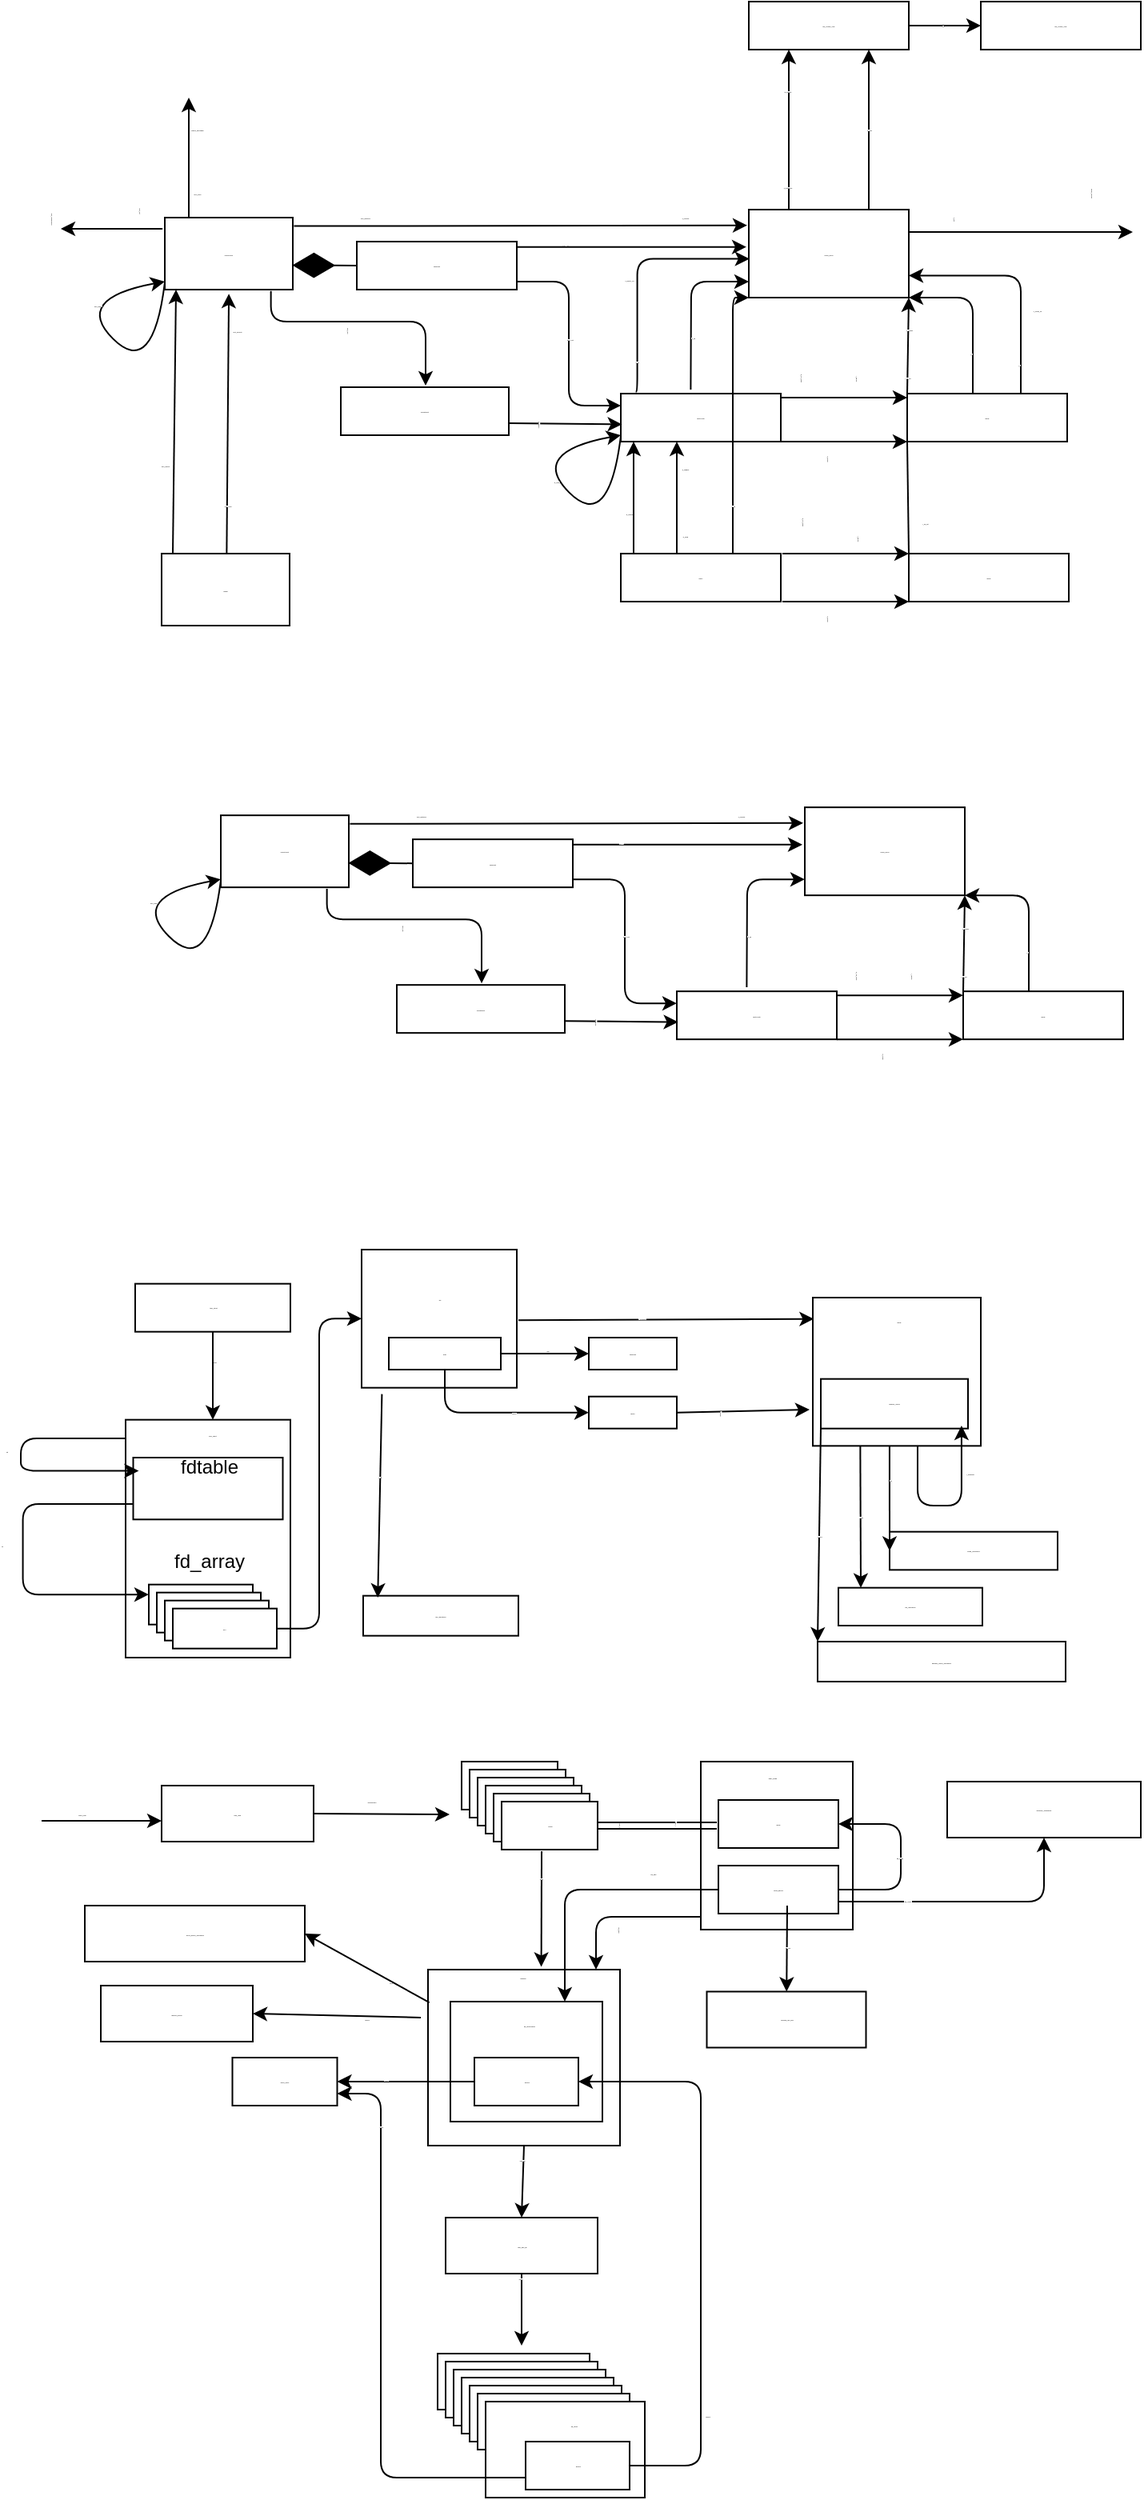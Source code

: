 <mxfile version="14.6.13" type="github">
  <diagram id="T4iKimDLizCYoomyX_ez" name="Page-1">
    <mxGraphModel dx="1808" dy="526" grid="1" gridSize="5" guides="1" tooltips="1" connect="1" arrows="1" fold="1" page="1" pageScale="1" pageWidth="827" pageHeight="1169" math="0" shadow="0">
      <root>
        <mxCell id="0" />
        <mxCell id="1" parent="0" />
        <mxCell id="FyCeXIWlXmWURAXXTswy-210" value="" style="rounded=0;whiteSpace=wrap;html=1;fontSize=1;fontColor=#000000;" parent="1" vertex="1">
          <mxGeometry x="-69.5" y="941.34" width="103" height="148.66" as="geometry" />
        </mxCell>
        <mxCell id="3pNZin6JYzaFmty9cP9X-1" value="" style="rounded=0;whiteSpace=wrap;html=1;" vertex="1" parent="1">
          <mxGeometry x="-64.75" y="965" width="93.5" height="38.66" as="geometry" />
        </mxCell>
        <mxCell id="FyCeXIWlXmWURAXXTswy-1" value="file_system_type" style="rounded=0;whiteSpace=wrap;html=1;spacing=2;fontSize=1;" parent="1" vertex="1">
          <mxGeometry x="320" y="55" width="100" height="30" as="geometry" />
        </mxCell>
        <mxCell id="FyCeXIWlXmWURAXXTswy-3" value="super_block" style="rounded=0;whiteSpace=wrap;html=1;spacing=2;fontSize=1;" parent="1" vertex="1">
          <mxGeometry x="320" y="185" width="100" height="55" as="geometry" />
        </mxCell>
        <mxCell id="FyCeXIWlXmWURAXXTswy-4" value="vfsmount" style="rounded=0;whiteSpace=wrap;html=1;spacing=2;fontSize=1;" parent="1" vertex="1">
          <mxGeometry x="75" y="205" width="100" height="30" as="geometry" />
        </mxCell>
        <mxCell id="FyCeXIWlXmWURAXXTswy-6" value="denty(root)" style="rounded=0;whiteSpace=wrap;html=1;spacing=2;fontSize=1;" parent="1" vertex="1">
          <mxGeometry x="240" y="300" width="100" height="30" as="geometry" />
        </mxCell>
        <mxCell id="FyCeXIWlXmWURAXXTswy-7" value="inode" style="rounded=0;whiteSpace=wrap;html=1;spacing=2;fontSize=1;" parent="1" vertex="1">
          <mxGeometry x="419" y="300" width="100" height="30" as="geometry" />
        </mxCell>
        <mxCell id="FyCeXIWlXmWURAXXTswy-8" value="denty" style="rounded=0;whiteSpace=wrap;html=1;spacing=2;fontSize=1;" parent="1" vertex="1">
          <mxGeometry x="240" y="400" width="100" height="30" as="geometry" />
        </mxCell>
        <mxCell id="FyCeXIWlXmWURAXXTswy-9" value="inode" style="rounded=0;whiteSpace=wrap;html=1;spacing=2;fontSize=1;" parent="1" vertex="1">
          <mxGeometry x="420" y="400" width="100" height="30" as="geometry" />
        </mxCell>
        <mxCell id="FyCeXIWlXmWURAXXTswy-16" value="" style="endArrow=classic;html=1;entryX=0.75;entryY=1;entryDx=0;entryDy=0;spacing=2;fontSize=1;exitX=0.75;exitY=0;exitDx=0;exitDy=0;" parent="1" source="FyCeXIWlXmWURAXXTswy-3" target="FyCeXIWlXmWURAXXTswy-1" edge="1">
          <mxGeometry width="50" height="50" relative="1" as="geometry">
            <mxPoint x="395" y="180" as="sourcePoint" />
            <mxPoint x="540" y="170" as="targetPoint" />
          </mxGeometry>
        </mxCell>
        <mxCell id="FyCeXIWlXmWURAXXTswy-30" value="&lt;span style=&quot;font-size: 1px; background-color: rgb(248, 249, 250);&quot;&gt;s_type&lt;/span&gt;" style="edgeLabel;html=1;align=center;verticalAlign=middle;resizable=0;points=[];spacing=2;fontSize=1;" parent="FyCeXIWlXmWURAXXTswy-16" vertex="1" connectable="0">
          <mxGeometry x="-0.559" relative="1" as="geometry">
            <mxPoint y="-27.78" as="offset" />
          </mxGeometry>
        </mxCell>
        <mxCell id="FyCeXIWlXmWURAXXTswy-20" value="" style="endArrow=classic;html=1;exitX=1;exitY=0.5;exitDx=0;exitDy=0;spacing=2;fontSize=1;" parent="1" edge="1">
          <mxGeometry width="50" height="50" relative="1" as="geometry">
            <mxPoint x="420" y="199" as="sourcePoint" />
            <mxPoint x="560" y="199" as="targetPoint" />
          </mxGeometry>
        </mxCell>
        <mxCell id="FyCeXIWlXmWURAXXTswy-134" value="&lt;span style=&quot;background-color: rgb(248 , 249 , 250)&quot;&gt;s_list&lt;/span&gt;" style="edgeLabel;html=1;align=center;verticalAlign=middle;resizable=0;points=[];fontSize=1;fontColor=#000000;rotation=90;" parent="FyCeXIWlXmWURAXXTswy-20" vertex="1" connectable="0">
          <mxGeometry x="-0.126" y="1" relative="1" as="geometry">
            <mxPoint x="-32.22" y="-8" as="offset" />
          </mxGeometry>
        </mxCell>
        <mxCell id="FyCeXIWlXmWURAXXTswy-22" value="super_blocks" style="text;html=1;strokeColor=none;fillColor=none;align=center;verticalAlign=middle;whiteSpace=wrap;rounded=0;spacing=2;fontSize=1;rotation=90;" parent="1" vertex="1">
          <mxGeometry x="495" y="165" width="80" height="20" as="geometry" />
        </mxCell>
        <mxCell id="FyCeXIWlXmWURAXXTswy-23" value="" style="endArrow=classic;html=1;spacing=2;fontSize=1;entryX=0.25;entryY=1;entryDx=0;entryDy=0;" parent="1" target="FyCeXIWlXmWURAXXTswy-1" edge="1">
          <mxGeometry width="50" height="50" relative="1" as="geometry">
            <mxPoint x="345" y="185" as="sourcePoint" />
            <mxPoint x="345" y="140" as="targetPoint" />
          </mxGeometry>
        </mxCell>
        <mxCell id="FyCeXIWlXmWURAXXTswy-27" value="&lt;span style=&quot;font-size: 1px ; text-align: left ; background-color: rgb(248 , 249 , 250)&quot;&gt;fs_supers&lt;/span&gt;" style="edgeLabel;html=1;align=center;verticalAlign=middle;resizable=0;points=[];spacing=2;fontSize=1;" parent="FyCeXIWlXmWURAXXTswy-23" vertex="1" connectable="0">
          <mxGeometry x="0.361" y="1" relative="1" as="geometry">
            <mxPoint y="-5.8" as="offset" />
          </mxGeometry>
        </mxCell>
        <mxCell id="FyCeXIWlXmWURAXXTswy-28" value="&lt;span style=&quot;font-size: 1px; text-align: left; background-color: rgb(248, 249, 250);&quot;&gt;s_instances&lt;/span&gt;" style="edgeLabel;html=1;align=center;verticalAlign=middle;resizable=0;points=[];spacing=2;fontSize=1;" parent="FyCeXIWlXmWURAXXTswy-23" vertex="1" connectable="0">
          <mxGeometry x="-0.536" y="1" relative="1" as="geometry">
            <mxPoint y="8.33" as="offset" />
          </mxGeometry>
        </mxCell>
        <mxCell id="FyCeXIWlXmWURAXXTswy-53" value="" style="endArrow=classic;html=1;entryX=1;entryY=1;entryDx=0;entryDy=0;exitX=0;exitY=0;exitDx=0;exitDy=0;spacing=2;fontSize=1;" parent="1" source="FyCeXIWlXmWURAXXTswy-7" target="FyCeXIWlXmWURAXXTswy-3" edge="1">
          <mxGeometry width="50" height="50" relative="1" as="geometry">
            <mxPoint x="600" y="360" as="sourcePoint" />
            <mxPoint x="650" y="310" as="targetPoint" />
          </mxGeometry>
        </mxCell>
        <mxCell id="FyCeXIWlXmWURAXXTswy-54" value="i_sb_list" style="edgeLabel;html=1;align=center;verticalAlign=middle;resizable=0;points=[];spacing=2;fontSize=1;" parent="FyCeXIWlXmWURAXXTswy-53" vertex="1" connectable="0">
          <mxGeometry x="-0.662" relative="1" as="geometry">
            <mxPoint as="offset" />
          </mxGeometry>
        </mxCell>
        <mxCell id="FyCeXIWlXmWURAXXTswy-55" value="s_inodes" style="edgeLabel;html=1;align=center;verticalAlign=middle;resizable=0;points=[];spacing=2;fontSize=1;" parent="FyCeXIWlXmWURAXXTswy-53" vertex="1" connectable="0">
          <mxGeometry x="0.326" relative="1" as="geometry">
            <mxPoint as="offset" />
          </mxGeometry>
        </mxCell>
        <mxCell id="FyCeXIWlXmWURAXXTswy-57" value="" style="edgeStyle=elbowEdgeStyle;elbow=horizontal;endArrow=classic;html=1;spacing=2;fontSize=1;" parent="1" edge="1">
          <mxGeometry width="50" height="50" relative="1" as="geometry">
            <mxPoint x="460" y="300" as="sourcePoint" />
            <mxPoint x="420" y="240" as="targetPoint" />
            <Array as="points">
              <mxPoint x="460" y="270" />
              <mxPoint x="470" y="233" />
            </Array>
          </mxGeometry>
        </mxCell>
        <mxCell id="FyCeXIWlXmWURAXXTswy-58" value="i_sb" style="edgeLabel;html=1;align=center;verticalAlign=middle;resizable=0;points=[];spacing=2;fontSize=1;" parent="FyCeXIWlXmWURAXXTswy-57" vertex="1" connectable="0">
          <mxGeometry x="-0.742" y="1" relative="1" as="geometry">
            <mxPoint y="-12.22" as="offset" />
          </mxGeometry>
        </mxCell>
        <mxCell id="FyCeXIWlXmWURAXXTswy-67" value="" style="endArrow=none;html=1;entryX=0;entryY=1;entryDx=0;entryDy=0;exitX=0;exitY=0;exitDx=0;exitDy=0;spacing=2;fontSize=1;" parent="1" source="FyCeXIWlXmWURAXXTswy-9" target="FyCeXIWlXmWURAXXTswy-7" edge="1">
          <mxGeometry width="50" height="50" relative="1" as="geometry">
            <mxPoint x="460" y="530" as="sourcePoint" />
            <mxPoint x="510" y="480" as="targetPoint" />
          </mxGeometry>
        </mxCell>
        <mxCell id="FyCeXIWlXmWURAXXTswy-68" value="i_sb_list" style="edgeLabel;html=1;align=center;verticalAlign=middle;resizable=0;points=[];spacing=2;fontSize=1;" parent="FyCeXIWlXmWURAXXTswy-67" vertex="1" connectable="0">
          <mxGeometry x="-0.711" y="-1" relative="1" as="geometry">
            <mxPoint x="9.14" y="-9.64" as="offset" />
          </mxGeometry>
        </mxCell>
        <mxCell id="FyCeXIWlXmWURAXXTswy-69" value="" style="edgeStyle=elbowEdgeStyle;elbow=horizontal;endArrow=classic;html=1;entryX=0;entryY=0.34;entryDx=0;entryDy=0;entryPerimeter=0;exitX=0.437;exitY=-0.085;exitDx=0;exitDy=0;exitPerimeter=0;spacing=2;fontSize=1;" parent="1" source="FyCeXIWlXmWURAXXTswy-6" edge="1">
          <mxGeometry width="50" height="50" relative="1" as="geometry">
            <mxPoint x="284" y="290" as="sourcePoint" />
            <mxPoint x="320" y="230.0" as="targetPoint" />
            <Array as="points">
              <mxPoint x="284" y="259.8" />
            </Array>
          </mxGeometry>
        </mxCell>
        <mxCell id="FyCeXIWlXmWURAXXTswy-70" value="d_sb" style="edgeLabel;html=1;align=center;verticalAlign=middle;resizable=0;points=[];spacing=2;fontSize=1;" parent="FyCeXIWlXmWURAXXTswy-69" vertex="1" connectable="0">
          <mxGeometry x="-0.776" y="-1" relative="1" as="geometry">
            <mxPoint y="-21.08" as="offset" />
          </mxGeometry>
        </mxCell>
        <mxCell id="FyCeXIWlXmWURAXXTswy-71" value="" style="endArrow=classic;html=1;exitX=1;exitY=0.25;exitDx=0;exitDy=0;entryX=0;entryY=0.25;entryDx=0;entryDy=0;spacing=2;fontSize=1;" parent="1" edge="1">
          <mxGeometry width="50" height="50" relative="1" as="geometry">
            <mxPoint x="340" y="302.5" as="sourcePoint" />
            <mxPoint x="419" y="302.5" as="targetPoint" />
          </mxGeometry>
        </mxCell>
        <mxCell id="FyCeXIWlXmWURAXXTswy-72" value="d_u.d_alias" style="edgeLabel;html=1;align=center;verticalAlign=middle;resizable=0;points=[];rotation=90;spacing=2;fontSize=1;" parent="FyCeXIWlXmWURAXXTswy-71" vertex="1" connectable="0">
          <mxGeometry x="-0.661" relative="1" as="geometry">
            <mxPoint y="-12.5" as="offset" />
          </mxGeometry>
        </mxCell>
        <mxCell id="FyCeXIWlXmWURAXXTswy-73" value="i_dentry" style="edgeLabel;html=1;align=center;verticalAlign=middle;resizable=0;points=[];rotation=90;spacing=2;fontSize=1;" parent="FyCeXIWlXmWURAXXTswy-71" vertex="1" connectable="0">
          <mxGeometry x="0.212" relative="1" as="geometry">
            <mxPoint y="-12.5" as="offset" />
          </mxGeometry>
        </mxCell>
        <mxCell id="FyCeXIWlXmWURAXXTswy-75" value="" style="endArrow=classic;html=1;exitX=1;exitY=0.25;exitDx=0;exitDy=0;entryX=0;entryY=0.25;entryDx=0;entryDy=0;spacing=2;fontSize=1;" parent="1" edge="1">
          <mxGeometry width="50" height="50" relative="1" as="geometry">
            <mxPoint x="341" y="400.0" as="sourcePoint" />
            <mxPoint x="420" y="400.0" as="targetPoint" />
          </mxGeometry>
        </mxCell>
        <mxCell id="FyCeXIWlXmWURAXXTswy-76" value="d_u.d_alias" style="edgeLabel;html=1;align=center;verticalAlign=middle;resizable=0;points=[];rotation=90;spacing=2;fontSize=1;" parent="FyCeXIWlXmWURAXXTswy-75" vertex="1" connectable="0">
          <mxGeometry x="-0.661" relative="1" as="geometry">
            <mxPoint y="-20" as="offset" />
          </mxGeometry>
        </mxCell>
        <mxCell id="FyCeXIWlXmWURAXXTswy-77" value="i_dentry" style="edgeLabel;html=1;align=center;verticalAlign=middle;resizable=0;points=[];rotation=90;spacing=2;fontSize=1;" parent="FyCeXIWlXmWURAXXTswy-75" vertex="1" connectable="0">
          <mxGeometry x="0.212" relative="1" as="geometry">
            <mxPoint y="-10" as="offset" />
          </mxGeometry>
        </mxCell>
        <mxCell id="FyCeXIWlXmWURAXXTswy-78" value="" style="edgeStyle=elbowEdgeStyle;elbow=horizontal;endArrow=classic;html=1;entryX=0;entryY=0.34;entryDx=0;entryDy=0;entryPerimeter=0;spacing=2;fontSize=1;" parent="1" edge="1">
          <mxGeometry width="50" height="50" relative="1" as="geometry">
            <mxPoint x="310" y="400" as="sourcePoint" />
            <mxPoint x="320" y="240" as="targetPoint" />
            <Array as="points">
              <mxPoint x="310" y="300" />
              <mxPoint x="300" y="270" />
            </Array>
          </mxGeometry>
        </mxCell>
        <mxCell id="FyCeXIWlXmWURAXXTswy-79" value="d_sb" style="edgeLabel;html=1;align=center;verticalAlign=middle;resizable=0;points=[];spacing=2;fontSize=1;" parent="FyCeXIWlXmWURAXXTswy-78" vertex="1" connectable="0">
          <mxGeometry x="-0.776" y="-1" relative="1" as="geometry">
            <mxPoint x="-1" y="-11.11" as="offset" />
          </mxGeometry>
        </mxCell>
        <mxCell id="FyCeXIWlXmWURAXXTswy-80" value="" style="endArrow=classic;html=1;exitX=1;exitY=1;exitDx=0;exitDy=0;entryX=0;entryY=1;entryDx=0;entryDy=0;spacing=2;fontSize=1;" parent="1" source="FyCeXIWlXmWURAXXTswy-6" target="FyCeXIWlXmWURAXXTswy-7" edge="1">
          <mxGeometry width="50" height="50" relative="1" as="geometry">
            <mxPoint x="640" y="410" as="sourcePoint" />
            <mxPoint x="690" y="360" as="targetPoint" />
          </mxGeometry>
        </mxCell>
        <mxCell id="FyCeXIWlXmWURAXXTswy-81" value="d_inode" style="edgeLabel;html=1;align=center;verticalAlign=middle;resizable=0;points=[];rotation=90;spacing=2;fontSize=1;" parent="FyCeXIWlXmWURAXXTswy-80" vertex="1" connectable="0">
          <mxGeometry x="-0.24" y="1" relative="1" as="geometry">
            <mxPoint y="11" as="offset" />
          </mxGeometry>
        </mxCell>
        <mxCell id="FyCeXIWlXmWURAXXTswy-82" value="" style="endArrow=classic;html=1;exitX=1;exitY=1;exitDx=0;exitDy=0;entryX=0;entryY=1;entryDx=0;entryDy=0;spacing=2;fontSize=1;" parent="1" edge="1">
          <mxGeometry width="50" height="50" relative="1" as="geometry">
            <mxPoint x="341" y="430.0" as="sourcePoint" />
            <mxPoint x="420" y="430.0" as="targetPoint" />
          </mxGeometry>
        </mxCell>
        <mxCell id="FyCeXIWlXmWURAXXTswy-83" value="d_inode" style="edgeLabel;html=1;align=center;verticalAlign=middle;resizable=0;points=[];rotation=90;spacing=2;fontSize=1;" parent="FyCeXIWlXmWURAXXTswy-82" vertex="1" connectable="0">
          <mxGeometry x="-0.24" y="1" relative="1" as="geometry">
            <mxPoint x="-1" y="11" as="offset" />
          </mxGeometry>
        </mxCell>
        <mxCell id="FyCeXIWlXmWURAXXTswy-84" value="" style="endArrow=classic;html=1;entryX=0;entryY=1;entryDx=0;entryDy=0;exitX=0;exitY=0;exitDx=0;exitDy=0;spacing=2;fontSize=1;" parent="1" edge="1">
          <mxGeometry width="50" height="50" relative="1" as="geometry">
            <mxPoint x="248" y="400" as="sourcePoint" />
            <mxPoint x="248" y="330" as="targetPoint" />
          </mxGeometry>
        </mxCell>
        <mxCell id="FyCeXIWlXmWURAXXTswy-85" value="d_parent" style="edgeLabel;html=1;align=center;verticalAlign=middle;resizable=0;points=[];spacing=2;fontSize=1;" parent="FyCeXIWlXmWURAXXTswy-84" vertex="1" connectable="0">
          <mxGeometry x="-0.671" relative="1" as="geometry">
            <mxPoint x="-3" y="-13.33" as="offset" />
          </mxGeometry>
        </mxCell>
        <mxCell id="FyCeXIWlXmWURAXXTswy-86" value="" style="endArrow=classic;html=1;entryX=0;entryY=1;entryDx=0;entryDy=0;exitX=0;exitY=0;exitDx=0;exitDy=0;spacing=2;fontSize=1;" parent="1" edge="1">
          <mxGeometry width="50" height="50" relative="1" as="geometry">
            <mxPoint x="275" y="400.0" as="sourcePoint" />
            <mxPoint x="275" y="330.0" as="targetPoint" />
          </mxGeometry>
        </mxCell>
        <mxCell id="FyCeXIWlXmWURAXXTswy-87" value="d_child" style="edgeLabel;html=1;align=center;verticalAlign=middle;resizable=0;points=[];spacing=2;fontSize=1;" parent="FyCeXIWlXmWURAXXTswy-86" vertex="1" connectable="0">
          <mxGeometry x="-0.671" relative="1" as="geometry">
            <mxPoint x="5" as="offset" />
          </mxGeometry>
        </mxCell>
        <mxCell id="FyCeXIWlXmWURAXXTswy-88" value="d_subdirs" style="edgeLabel;html=1;align=center;verticalAlign=middle;resizable=0;points=[];spacing=2;fontSize=1;" parent="FyCeXIWlXmWURAXXTswy-86" vertex="1" connectable="0">
          <mxGeometry x="0.511" y="1" relative="1" as="geometry">
            <mxPoint x="6" as="offset" />
          </mxGeometry>
        </mxCell>
        <mxCell id="FyCeXIWlXmWURAXXTswy-95" value="" style="edgeStyle=elbowEdgeStyle;elbow=horizontal;endArrow=classic;html=1;entryX=0.004;entryY=0.559;entryDx=0;entryDy=0;exitX=0.093;exitY=-0.043;exitDx=0;exitDy=0;exitPerimeter=0;spacing=2;fontSize=1;entryPerimeter=0;" parent="1" source="FyCeXIWlXmWURAXXTswy-6" target="FyCeXIWlXmWURAXXTswy-3" edge="1">
          <mxGeometry width="50" height="50" relative="1" as="geometry">
            <mxPoint x="250.0" y="284.45" as="sourcePoint" />
            <mxPoint x="286.3" y="217" as="targetPoint" />
            <Array as="points">
              <mxPoint x="250.3" y="246.8" />
            </Array>
          </mxGeometry>
        </mxCell>
        <mxCell id="FyCeXIWlXmWURAXXTswy-96" value="d_lru" style="edgeLabel;html=1;align=center;verticalAlign=middle;resizable=0;points=[];spacing=2;fontSize=1;" parent="FyCeXIWlXmWURAXXTswy-95" vertex="1" connectable="0">
          <mxGeometry x="-0.776" y="-1" relative="1" as="geometry">
            <mxPoint x="-1.3" y="-2.03" as="offset" />
          </mxGeometry>
        </mxCell>
        <mxCell id="FyCeXIWlXmWURAXXTswy-97" value="s_dentry_lru" style="edgeLabel;html=1;align=center;verticalAlign=middle;resizable=0;points=[];rotation=0;spacing=2;fontSize=1;" parent="FyCeXIWlXmWURAXXTswy-95" vertex="1" connectable="0">
          <mxGeometry x="-0.054" y="-1" relative="1" as="geometry">
            <mxPoint x="-6.3" y="1.92" as="offset" />
          </mxGeometry>
        </mxCell>
        <mxCell id="FyCeXIWlXmWURAXXTswy-98" value="" style="edgeStyle=elbowEdgeStyle;elbow=horizontal;endArrow=classic;html=1;entryX=1;entryY=0.75;entryDx=0;entryDy=0;spacing=2;fontSize=1;" parent="1" target="FyCeXIWlXmWURAXXTswy-3" edge="1">
          <mxGeometry width="50" height="50" relative="1" as="geometry">
            <mxPoint x="490" y="300" as="sourcePoint" />
            <mxPoint x="430" y="242.5" as="targetPoint" />
            <Array as="points">
              <mxPoint x="490" y="270" />
            </Array>
          </mxGeometry>
        </mxCell>
        <mxCell id="FyCeXIWlXmWURAXXTswy-99" value="i_lru" style="edgeLabel;html=1;align=center;verticalAlign=middle;resizable=0;points=[];spacing=2;fontSize=1;" parent="FyCeXIWlXmWURAXXTswy-98" vertex="1" connectable="0">
          <mxGeometry x="-0.742" y="1" relative="1" as="geometry">
            <mxPoint as="offset" />
          </mxGeometry>
        </mxCell>
        <mxCell id="FyCeXIWlXmWURAXXTswy-100" value="s_inode_lru" style="edgeLabel;html=1;align=center;verticalAlign=middle;resizable=0;points=[];fontSize=1;spacing=2;" parent="FyCeXIWlXmWURAXXTswy-98" vertex="1" connectable="0">
          <mxGeometry x="-0.275" relative="1" as="geometry">
            <mxPoint x="10" as="offset" />
          </mxGeometry>
        </mxCell>
        <mxCell id="FyCeXIWlXmWURAXXTswy-103" value="" style="endArrow=classic;html=1;fontSize=1;exitX=1.005;exitY=0.111;exitDx=0;exitDy=0;exitPerimeter=0;entryX=-0.015;entryY=0.424;entryDx=0;entryDy=0;entryPerimeter=0;" parent="1" source="FyCeXIWlXmWURAXXTswy-4" target="FyCeXIWlXmWURAXXTswy-3" edge="1">
          <mxGeometry width="50" height="50" relative="1" as="geometry">
            <mxPoint x="140" y="315" as="sourcePoint" />
            <mxPoint x="315" y="205" as="targetPoint" />
          </mxGeometry>
        </mxCell>
        <mxCell id="FyCeXIWlXmWURAXXTswy-104" value="mnt_sb" style="edgeLabel;html=1;align=center;verticalAlign=middle;resizable=0;points=[];fontSize=1;" parent="FyCeXIWlXmWURAXXTswy-103" vertex="1" connectable="0">
          <mxGeometry x="-0.688" relative="1" as="geometry">
            <mxPoint x="6.71" y="-1.59" as="offset" />
          </mxGeometry>
        </mxCell>
        <mxCell id="FyCeXIWlXmWURAXXTswy-107" value="" style="edgeStyle=elbowEdgeStyle;elbow=horizontal;endArrow=classic;html=1;fontSize=1;fontColor=#000000;entryX=0;entryY=0.25;entryDx=0;entryDy=0;" parent="1" target="FyCeXIWlXmWURAXXTswy-6" edge="1">
          <mxGeometry width="50" height="50" relative="1" as="geometry">
            <mxPoint x="175" y="230" as="sourcePoint" />
            <mxPoint x="240" y="320" as="targetPoint" />
          </mxGeometry>
        </mxCell>
        <mxCell id="FyCeXIWlXmWURAXXTswy-108" value="mnt_root" style="edgeLabel;html=1;align=center;verticalAlign=middle;resizable=0;points=[];fontSize=1;fontColor=#000000;" parent="FyCeXIWlXmWURAXXTswy-107" vertex="1" connectable="0">
          <mxGeometry x="-0.412" relative="1" as="geometry">
            <mxPoint y="25.78" as="offset" />
          </mxGeometry>
        </mxCell>
        <mxCell id="FyCeXIWlXmWURAXXTswy-110" value="mount(root)" style="rounded=0;whiteSpace=wrap;html=1;fontSize=1;fontColor=#000000;" parent="1" vertex="1">
          <mxGeometry x="-45" y="190" width="80" height="45" as="geometry" />
        </mxCell>
        <mxCell id="FyCeXIWlXmWURAXXTswy-111" value="" style="endArrow=diamondThin;endFill=1;endSize=24;html=1;fontSize=1;fontColor=#000000;exitX=0;exitY=0.5;exitDx=0;exitDy=0;entryX=0.996;entryY=0.662;entryDx=0;entryDy=0;entryPerimeter=0;" parent="1" source="FyCeXIWlXmWURAXXTswy-4" target="FyCeXIWlXmWURAXXTswy-110" edge="1">
          <mxGeometry width="160" relative="1" as="geometry">
            <mxPoint x="75" y="305" as="sourcePoint" />
            <mxPoint x="35" y="225" as="targetPoint" />
          </mxGeometry>
        </mxCell>
        <mxCell id="FyCeXIWlXmWURAXXTswy-112" value="" style="endArrow=classic;html=1;fontSize=1;fontColor=#000000;exitX=0.5;exitY=0;exitDx=0;exitDy=0;" parent="1" edge="1">
          <mxGeometry width="50" height="50" relative="1" as="geometry">
            <mxPoint x="-30" y="190" as="sourcePoint" />
            <mxPoint x="-30" y="115" as="targetPoint" />
          </mxGeometry>
        </mxCell>
        <mxCell id="FyCeXIWlXmWURAXXTswy-113" value="mnt_hash" style="edgeLabel;html=1;align=center;verticalAlign=middle;resizable=0;points=[];fontSize=1;fontColor=#000000;" parent="FyCeXIWlXmWURAXXTswy-112" vertex="1" connectable="0">
          <mxGeometry x="-0.614" y="1" relative="1" as="geometry">
            <mxPoint x="6" y="-0.56" as="offset" />
          </mxGeometry>
        </mxCell>
        <mxCell id="FyCeXIWlXmWURAXXTswy-115" value="mount_hashtable" style="edgeLabel;html=1;align=center;verticalAlign=middle;resizable=0;points=[];fontSize=1;fontColor=#000000;" parent="FyCeXIWlXmWURAXXTswy-112" vertex="1" connectable="0">
          <mxGeometry x="0.452" relative="1" as="geometry">
            <mxPoint x="5" y="-0.56" as="offset" />
          </mxGeometry>
        </mxCell>
        <mxCell id="FyCeXIWlXmWURAXXTswy-114" value="mount" style="rounded=0;whiteSpace=wrap;html=1;fontSize=1;fontColor=#000000;" parent="1" vertex="1">
          <mxGeometry x="-47" y="400" width="80" height="45" as="geometry" />
        </mxCell>
        <mxCell id="FyCeXIWlXmWURAXXTswy-116" value="" style="endArrow=classic;html=1;fontSize=1;fontColor=#000000;exitX=0.5;exitY=0;exitDx=0;exitDy=0;entryX=0.5;entryY=1;entryDx=0;entryDy=0;" parent="1" edge="1">
          <mxGeometry width="50" height="50" relative="1" as="geometry">
            <mxPoint x="-40" y="400" as="sourcePoint" />
            <mxPoint x="-38" y="235" as="targetPoint" />
          </mxGeometry>
        </mxCell>
        <mxCell id="FyCeXIWlXmWURAXXTswy-117" value="mnt_parent" style="edgeLabel;html=1;align=center;verticalAlign=middle;resizable=0;points=[];fontSize=1;fontColor=#000000;" parent="FyCeXIWlXmWURAXXTswy-116" vertex="1" connectable="0">
          <mxGeometry x="-0.802" y="-1" relative="1" as="geometry">
            <mxPoint x="-6.2" y="-38.73" as="offset" />
          </mxGeometry>
        </mxCell>
        <mxCell id="FyCeXIWlXmWURAXXTswy-118" value="" style="endArrow=classic;html=1;fontSize=1;fontColor=#000000;entryX=0.788;entryY=1.057;entryDx=0;entryDy=0;entryPerimeter=0;exitX=0.796;exitY=-0.002;exitDx=0;exitDy=0;exitPerimeter=0;" parent="1" edge="1">
          <mxGeometry width="50" height="50" relative="1" as="geometry">
            <mxPoint x="-6.32" y="399.91" as="sourcePoint" />
            <mxPoint x="-4.96" y="237.565" as="targetPoint" />
          </mxGeometry>
        </mxCell>
        <mxCell id="FyCeXIWlXmWURAXXTswy-119" value="mnt_child" style="edgeLabel;html=1;align=center;verticalAlign=middle;resizable=0;points=[];fontSize=1;fontColor=#000000;" parent="FyCeXIWlXmWURAXXTswy-118" vertex="1" connectable="0">
          <mxGeometry x="-0.675" relative="1" as="geometry">
            <mxPoint y="-3.8" as="offset" />
          </mxGeometry>
        </mxCell>
        <mxCell id="FyCeXIWlXmWURAXXTswy-120" value="mnt_mounts" style="edgeLabel;html=1;align=center;verticalAlign=middle;resizable=0;points=[];fontSize=1;fontColor=#000000;" parent="FyCeXIWlXmWURAXXTswy-118" vertex="1" connectable="0">
          <mxGeometry x="0.801" relative="1" as="geometry">
            <mxPoint x="5.1" y="7.03" as="offset" />
          </mxGeometry>
        </mxCell>
        <mxCell id="FyCeXIWlXmWURAXXTswy-122" value="" style="endArrow=classic;html=1;fontSize=1;fontColor=#000000;exitX=1.009;exitY=0.118;exitDx=0;exitDy=0;exitPerimeter=0;entryX=-0.01;entryY=0.179;entryDx=0;entryDy=0;entryPerimeter=0;" parent="1" source="FyCeXIWlXmWURAXXTswy-110" target="FyCeXIWlXmWURAXXTswy-3" edge="1">
          <mxGeometry width="50" height="50" relative="1" as="geometry">
            <mxPoint x="100" y="215" as="sourcePoint" />
            <mxPoint x="150" y="165" as="targetPoint" />
          </mxGeometry>
        </mxCell>
        <mxCell id="FyCeXIWlXmWURAXXTswy-123" value="mnt_instance" style="edgeLabel;html=1;align=center;verticalAlign=middle;resizable=0;points=[];fontSize=1;fontColor=#000000;" parent="FyCeXIWlXmWURAXXTswy-122" vertex="1" connectable="0">
          <mxGeometry x="-0.892" relative="1" as="geometry">
            <mxPoint x="28.93" y="-5.28" as="offset" />
          </mxGeometry>
        </mxCell>
        <mxCell id="FyCeXIWlXmWURAXXTswy-124" value="s_mounts" style="edgeLabel;html=1;align=center;verticalAlign=middle;resizable=0;points=[];fontSize=1;fontColor=#000000;" parent="FyCeXIWlXmWURAXXTswy-122" vertex="1" connectable="0">
          <mxGeometry x="0.75" relative="1" as="geometry">
            <mxPoint x="-3.63" y="-4.9" as="offset" />
          </mxGeometry>
        </mxCell>
        <mxCell id="FyCeXIWlXmWURAXXTswy-125" value="" style="endArrow=classic;html=1;fontSize=1;fontColor=#000000;exitX=-0.018;exitY=0.156;exitDx=0;exitDy=0;exitPerimeter=0;" parent="1" source="FyCeXIWlXmWURAXXTswy-110" edge="1">
          <mxGeometry width="50" height="50" relative="1" as="geometry">
            <mxPoint x="-100" y="290" as="sourcePoint" />
            <mxPoint x="-110" y="197" as="targetPoint" />
          </mxGeometry>
        </mxCell>
        <mxCell id="FyCeXIWlXmWURAXXTswy-126" value="mnt_list" style="edgeLabel;html=1;align=center;verticalAlign=middle;resizable=0;points=[];fontSize=1;fontColor=#000000;rotation=90;" parent="FyCeXIWlXmWURAXXTswy-125" vertex="1" connectable="0">
          <mxGeometry x="-0.528" y="-1" relative="1" as="geometry">
            <mxPoint x="1.44" y="-11.02" as="offset" />
          </mxGeometry>
        </mxCell>
        <mxCell id="FyCeXIWlXmWURAXXTswy-127" value="mnt_namespace" style="edgeLabel;html=1;align=center;verticalAlign=middle;resizable=0;points=[];fontSize=1;fontColor=#000000;rotation=90;" parent="FyCeXIWlXmWURAXXTswy-125" vertex="1" connectable="0">
          <mxGeometry x="0.556" y="-1" relative="1" as="geometry">
            <mxPoint x="-19.12" y="-6" as="offset" />
          </mxGeometry>
        </mxCell>
        <mxCell id="FyCeXIWlXmWURAXXTswy-128" value="mountpoint" style="rounded=0;whiteSpace=wrap;html=1;spacing=2;fontSize=1;" parent="1" vertex="1">
          <mxGeometry x="65" y="296" width="105" height="30" as="geometry" />
        </mxCell>
        <mxCell id="FyCeXIWlXmWURAXXTswy-129" value="" style="edgeStyle=elbowEdgeStyle;elbow=vertical;endArrow=classic;html=1;fontSize=1;fontColor=#000000;exitX=0.829;exitY=1.02;exitDx=0;exitDy=0;exitPerimeter=0;" parent="1" source="FyCeXIWlXmWURAXXTswy-110" edge="1">
          <mxGeometry width="50" height="50" relative="1" as="geometry">
            <mxPoint x="20" y="185" as="sourcePoint" />
            <mxPoint x="118" y="295" as="targetPoint" />
            <Array as="points">
              <mxPoint x="45" y="255" />
            </Array>
          </mxGeometry>
        </mxCell>
        <mxCell id="FyCeXIWlXmWURAXXTswy-130" value="mnt_mp" style="edgeLabel;html=1;align=center;verticalAlign=middle;resizable=0;points=[];fontSize=1;fontColor=#000000;rotation=90;" parent="FyCeXIWlXmWURAXXTswy-129" vertex="1" connectable="0">
          <mxGeometry x="-0.791" relative="1" as="geometry">
            <mxPoint x="48.68" y="7.43" as="offset" />
          </mxGeometry>
        </mxCell>
        <mxCell id="FyCeXIWlXmWURAXXTswy-131" value="" style="endArrow=classic;html=1;fontSize=1;fontColor=#000000;exitX=1;exitY=0.75;exitDx=0;exitDy=0;entryX=0.008;entryY=0.641;entryDx=0;entryDy=0;entryPerimeter=0;" parent="1" source="FyCeXIWlXmWURAXXTswy-128" target="FyCeXIWlXmWURAXXTswy-6" edge="1">
          <mxGeometry width="50" height="50" relative="1" as="geometry">
            <mxPoint x="125" y="405" as="sourcePoint" />
            <mxPoint x="175" y="355" as="targetPoint" />
          </mxGeometry>
        </mxCell>
        <mxCell id="FyCeXIWlXmWURAXXTswy-132" value="m_dentry" style="edgeLabel;html=1;align=center;verticalAlign=middle;resizable=0;points=[];fontSize=1;fontColor=#000000;rotation=90;" parent="FyCeXIWlXmWURAXXTswy-131" vertex="1" connectable="0">
          <mxGeometry x="-0.711" relative="1" as="geometry">
            <mxPoint x="10" as="offset" />
          </mxGeometry>
        </mxCell>
        <mxCell id="FyCeXIWlXmWURAXXTswy-135" value="file_system_type" style="rounded=0;whiteSpace=wrap;html=1;spacing=2;fontSize=1;" parent="1" vertex="1">
          <mxGeometry x="465" y="55" width="100" height="30" as="geometry" />
        </mxCell>
        <mxCell id="FyCeXIWlXmWURAXXTswy-136" value="" style="endArrow=classic;html=1;fontSize=1;fontColor=#000000;exitX=1;exitY=0.5;exitDx=0;exitDy=0;entryX=0;entryY=0.5;entryDx=0;entryDy=0;" parent="1" source="FyCeXIWlXmWURAXXTswy-1" target="FyCeXIWlXmWURAXXTswy-135" edge="1">
          <mxGeometry width="50" height="50" relative="1" as="geometry">
            <mxPoint x="185" y="140" as="sourcePoint" />
            <mxPoint x="235" y="90" as="targetPoint" />
          </mxGeometry>
        </mxCell>
        <mxCell id="FyCeXIWlXmWURAXXTswy-137" value="next" style="edgeLabel;html=1;align=center;verticalAlign=middle;resizable=0;points=[];fontSize=1;fontColor=#000000;" parent="FyCeXIWlXmWURAXXTswy-136" vertex="1" connectable="0">
          <mxGeometry x="0.442" relative="1" as="geometry">
            <mxPoint x="-12.22" as="offset" />
          </mxGeometry>
        </mxCell>
        <mxCell id="FyCeXIWlXmWURAXXTswy-138" value="" style="curved=1;endArrow=classic;html=1;fontSize=1;fontColor=#000000;exitX=0.874;exitY=1.03;exitDx=0;exitDy=0;exitPerimeter=0;" parent="1" edge="1">
          <mxGeometry width="50" height="50" relative="1" as="geometry">
            <mxPoint x="-45.0" y="230.57" as="sourcePoint" />
            <mxPoint x="-45" y="230" as="targetPoint" />
            <Array as="points">
              <mxPoint x="-52.4" y="290.67" />
              <mxPoint x="-102.4" y="240.67" />
            </Array>
          </mxGeometry>
        </mxCell>
        <mxCell id="FyCeXIWlXmWURAXXTswy-139" value="mnt_parent" style="edgeLabel;html=1;align=center;verticalAlign=middle;resizable=0;points=[];fontSize=1;fontColor=#000000;" parent="FyCeXIWlXmWURAXXTswy-138" vertex="1" connectable="0">
          <mxGeometry x="0.243" y="-8" relative="1" as="geometry">
            <mxPoint as="offset" />
          </mxGeometry>
        </mxCell>
        <mxCell id="FyCeXIWlXmWURAXXTswy-140" value="" style="curved=1;endArrow=classic;html=1;fontSize=1;fontColor=#000000;exitX=0.874;exitY=1.03;exitDx=0;exitDy=0;exitPerimeter=0;" parent="1" edge="1">
          <mxGeometry width="50" height="50" relative="1" as="geometry">
            <mxPoint x="240" y="326.57" as="sourcePoint" />
            <mxPoint x="240" y="326" as="targetPoint" />
            <Array as="points">
              <mxPoint x="232.6" y="386.67" />
              <mxPoint x="182.6" y="336.67" />
            </Array>
          </mxGeometry>
        </mxCell>
        <mxCell id="FyCeXIWlXmWURAXXTswy-141" value="d_parent" style="edgeLabel;html=1;align=center;verticalAlign=middle;resizable=0;points=[];fontSize=1;fontColor=#000000;" parent="FyCeXIWlXmWURAXXTswy-140" vertex="1" connectable="0">
          <mxGeometry x="0.243" y="-8" relative="1" as="geometry">
            <mxPoint x="2.21" y="14.45" as="offset" />
          </mxGeometry>
        </mxCell>
        <mxCell id="FyCeXIWlXmWURAXXTswy-144" value="super_block" style="rounded=0;whiteSpace=wrap;html=1;spacing=2;fontSize=1;" parent="1" vertex="1">
          <mxGeometry x="355" y="558.58" width="100" height="55" as="geometry" />
        </mxCell>
        <mxCell id="FyCeXIWlXmWURAXXTswy-145" value="vfsmount" style="rounded=0;whiteSpace=wrap;html=1;spacing=2;fontSize=1;" parent="1" vertex="1">
          <mxGeometry x="110" y="578.58" width="100" height="30" as="geometry" />
        </mxCell>
        <mxCell id="FyCeXIWlXmWURAXXTswy-146" value="denty(root)" style="rounded=0;whiteSpace=wrap;html=1;spacing=2;fontSize=1;" parent="1" vertex="1">
          <mxGeometry x="275" y="673.58" width="100" height="30" as="geometry" />
        </mxCell>
        <mxCell id="FyCeXIWlXmWURAXXTswy-147" value="inode" style="rounded=0;whiteSpace=wrap;html=1;spacing=2;fontSize=1;" parent="1" vertex="1">
          <mxGeometry x="454" y="673.58" width="100" height="30" as="geometry" />
        </mxCell>
        <mxCell id="FyCeXIWlXmWURAXXTswy-154" value="" style="endArrow=classic;html=1;entryX=1;entryY=1;entryDx=0;entryDy=0;exitX=0;exitY=0;exitDx=0;exitDy=0;spacing=2;fontSize=1;" parent="1" source="FyCeXIWlXmWURAXXTswy-147" target="FyCeXIWlXmWURAXXTswy-144" edge="1">
          <mxGeometry width="50" height="50" relative="1" as="geometry">
            <mxPoint x="635" y="733.58" as="sourcePoint" />
            <mxPoint x="685" y="683.58" as="targetPoint" />
          </mxGeometry>
        </mxCell>
        <mxCell id="FyCeXIWlXmWURAXXTswy-155" value="i_sb_list" style="edgeLabel;html=1;align=center;verticalAlign=middle;resizable=0;points=[];spacing=2;fontSize=1;" parent="FyCeXIWlXmWURAXXTswy-154" vertex="1" connectable="0">
          <mxGeometry x="-0.662" relative="1" as="geometry">
            <mxPoint as="offset" />
          </mxGeometry>
        </mxCell>
        <mxCell id="FyCeXIWlXmWURAXXTswy-156" value="s_inodes" style="edgeLabel;html=1;align=center;verticalAlign=middle;resizable=0;points=[];spacing=2;fontSize=1;" parent="FyCeXIWlXmWURAXXTswy-154" vertex="1" connectable="0">
          <mxGeometry x="0.326" relative="1" as="geometry">
            <mxPoint as="offset" />
          </mxGeometry>
        </mxCell>
        <mxCell id="FyCeXIWlXmWURAXXTswy-157" value="" style="edgeStyle=elbowEdgeStyle;elbow=horizontal;endArrow=classic;html=1;spacing=2;fontSize=1;" parent="1" edge="1">
          <mxGeometry width="50" height="50" relative="1" as="geometry">
            <mxPoint x="495" y="673.58" as="sourcePoint" />
            <mxPoint x="455" y="613.58" as="targetPoint" />
            <Array as="points">
              <mxPoint x="495" y="643.58" />
              <mxPoint x="505" y="606.58" />
            </Array>
          </mxGeometry>
        </mxCell>
        <mxCell id="FyCeXIWlXmWURAXXTswy-158" value="i_sb" style="edgeLabel;html=1;align=center;verticalAlign=middle;resizable=0;points=[];spacing=2;fontSize=1;" parent="FyCeXIWlXmWURAXXTswy-157" vertex="1" connectable="0">
          <mxGeometry x="-0.742" y="1" relative="1" as="geometry">
            <mxPoint y="-12.22" as="offset" />
          </mxGeometry>
        </mxCell>
        <mxCell id="FyCeXIWlXmWURAXXTswy-161" value="" style="edgeStyle=elbowEdgeStyle;elbow=horizontal;endArrow=classic;html=1;entryX=0;entryY=0.34;entryDx=0;entryDy=0;entryPerimeter=0;exitX=0.437;exitY=-0.085;exitDx=0;exitDy=0;exitPerimeter=0;spacing=2;fontSize=1;" parent="1" source="FyCeXIWlXmWURAXXTswy-146" edge="1">
          <mxGeometry width="50" height="50" relative="1" as="geometry">
            <mxPoint x="319" y="663.58" as="sourcePoint" />
            <mxPoint x="355" y="603.58" as="targetPoint" />
            <Array as="points">
              <mxPoint x="319" y="633.38" />
            </Array>
          </mxGeometry>
        </mxCell>
        <mxCell id="FyCeXIWlXmWURAXXTswy-162" value="d_sb" style="edgeLabel;html=1;align=center;verticalAlign=middle;resizable=0;points=[];spacing=2;fontSize=1;" parent="FyCeXIWlXmWURAXXTswy-161" vertex="1" connectable="0">
          <mxGeometry x="-0.776" y="-1" relative="1" as="geometry">
            <mxPoint y="-21.08" as="offset" />
          </mxGeometry>
        </mxCell>
        <mxCell id="FyCeXIWlXmWURAXXTswy-163" value="" style="endArrow=classic;html=1;exitX=1;exitY=0.25;exitDx=0;exitDy=0;entryX=0;entryY=0.25;entryDx=0;entryDy=0;spacing=2;fontSize=1;" parent="1" edge="1">
          <mxGeometry width="50" height="50" relative="1" as="geometry">
            <mxPoint x="375" y="676.08" as="sourcePoint" />
            <mxPoint x="454" y="676.08" as="targetPoint" />
          </mxGeometry>
        </mxCell>
        <mxCell id="FyCeXIWlXmWURAXXTswy-164" value="d_u.d_alias" style="edgeLabel;html=1;align=center;verticalAlign=middle;resizable=0;points=[];rotation=90;spacing=2;fontSize=1;" parent="FyCeXIWlXmWURAXXTswy-163" vertex="1" connectable="0">
          <mxGeometry x="-0.661" relative="1" as="geometry">
            <mxPoint y="-12.5" as="offset" />
          </mxGeometry>
        </mxCell>
        <mxCell id="FyCeXIWlXmWURAXXTswy-165" value="i_dentry" style="edgeLabel;html=1;align=center;verticalAlign=middle;resizable=0;points=[];rotation=90;spacing=2;fontSize=1;" parent="FyCeXIWlXmWURAXXTswy-163" vertex="1" connectable="0">
          <mxGeometry x="0.212" relative="1" as="geometry">
            <mxPoint y="-12.5" as="offset" />
          </mxGeometry>
        </mxCell>
        <mxCell id="FyCeXIWlXmWURAXXTswy-168" value="" style="endArrow=classic;html=1;exitX=1;exitY=1;exitDx=0;exitDy=0;entryX=0;entryY=1;entryDx=0;entryDy=0;spacing=2;fontSize=1;" parent="1" source="FyCeXIWlXmWURAXXTswy-146" target="FyCeXIWlXmWURAXXTswy-147" edge="1">
          <mxGeometry width="50" height="50" relative="1" as="geometry">
            <mxPoint x="675" y="783.58" as="sourcePoint" />
            <mxPoint x="725" y="733.58" as="targetPoint" />
          </mxGeometry>
        </mxCell>
        <mxCell id="FyCeXIWlXmWURAXXTswy-169" value="d_inode" style="edgeLabel;html=1;align=center;verticalAlign=middle;resizable=0;points=[];rotation=90;spacing=2;fontSize=1;" parent="FyCeXIWlXmWURAXXTswy-168" vertex="1" connectable="0">
          <mxGeometry x="-0.24" y="1" relative="1" as="geometry">
            <mxPoint y="11" as="offset" />
          </mxGeometry>
        </mxCell>
        <mxCell id="FyCeXIWlXmWURAXXTswy-178" value="" style="endArrow=classic;html=1;fontSize=1;exitX=1.005;exitY=0.111;exitDx=0;exitDy=0;exitPerimeter=0;entryX=-0.015;entryY=0.424;entryDx=0;entryDy=0;entryPerimeter=0;" parent="1" source="FyCeXIWlXmWURAXXTswy-145" target="FyCeXIWlXmWURAXXTswy-144" edge="1">
          <mxGeometry width="50" height="50" relative="1" as="geometry">
            <mxPoint x="175" y="688.58" as="sourcePoint" />
            <mxPoint x="350" y="578.58" as="targetPoint" />
          </mxGeometry>
        </mxCell>
        <mxCell id="FyCeXIWlXmWURAXXTswy-179" value="mnt_sb" style="edgeLabel;html=1;align=center;verticalAlign=middle;resizable=0;points=[];fontSize=1;" parent="FyCeXIWlXmWURAXXTswy-178" vertex="1" connectable="0">
          <mxGeometry x="-0.688" relative="1" as="geometry">
            <mxPoint x="6.71" y="-1.59" as="offset" />
          </mxGeometry>
        </mxCell>
        <mxCell id="FyCeXIWlXmWURAXXTswy-180" value="" style="edgeStyle=elbowEdgeStyle;elbow=horizontal;endArrow=classic;html=1;fontSize=1;fontColor=#000000;entryX=0;entryY=0.25;entryDx=0;entryDy=0;" parent="1" target="FyCeXIWlXmWURAXXTswy-146" edge="1">
          <mxGeometry width="50" height="50" relative="1" as="geometry">
            <mxPoint x="210" y="603.58" as="sourcePoint" />
            <mxPoint x="275" y="693.58" as="targetPoint" />
          </mxGeometry>
        </mxCell>
        <mxCell id="FyCeXIWlXmWURAXXTswy-181" value="mnt_root" style="edgeLabel;html=1;align=center;verticalAlign=middle;resizable=0;points=[];fontSize=1;fontColor=#000000;" parent="FyCeXIWlXmWURAXXTswy-180" vertex="1" connectable="0">
          <mxGeometry x="-0.412" relative="1" as="geometry">
            <mxPoint y="25.78" as="offset" />
          </mxGeometry>
        </mxCell>
        <mxCell id="FyCeXIWlXmWURAXXTswy-182" value="mount(root)" style="rounded=0;whiteSpace=wrap;html=1;fontSize=1;fontColor=#000000;" parent="1" vertex="1">
          <mxGeometry x="-10" y="563.58" width="80" height="45" as="geometry" />
        </mxCell>
        <mxCell id="FyCeXIWlXmWURAXXTswy-183" value="" style="endArrow=diamondThin;endFill=1;endSize=24;html=1;fontSize=1;fontColor=#000000;exitX=0;exitY=0.5;exitDx=0;exitDy=0;entryX=0.996;entryY=0.662;entryDx=0;entryDy=0;entryPerimeter=0;" parent="1" source="FyCeXIWlXmWURAXXTswy-145" target="FyCeXIWlXmWURAXXTswy-182" edge="1">
          <mxGeometry width="160" relative="1" as="geometry">
            <mxPoint x="110" y="678.58" as="sourcePoint" />
            <mxPoint x="70" y="598.58" as="targetPoint" />
          </mxGeometry>
        </mxCell>
        <mxCell id="FyCeXIWlXmWURAXXTswy-190" value="" style="endArrow=classic;html=1;fontSize=1;fontColor=#000000;exitX=1.009;exitY=0.118;exitDx=0;exitDy=0;exitPerimeter=0;entryX=-0.01;entryY=0.179;entryDx=0;entryDy=0;entryPerimeter=0;" parent="1" source="FyCeXIWlXmWURAXXTswy-182" target="FyCeXIWlXmWURAXXTswy-144" edge="1">
          <mxGeometry width="50" height="50" relative="1" as="geometry">
            <mxPoint x="135" y="588.58" as="sourcePoint" />
            <mxPoint x="185" y="538.58" as="targetPoint" />
          </mxGeometry>
        </mxCell>
        <mxCell id="FyCeXIWlXmWURAXXTswy-191" value="mnt_instance" style="edgeLabel;html=1;align=center;verticalAlign=middle;resizable=0;points=[];fontSize=1;fontColor=#000000;" parent="FyCeXIWlXmWURAXXTswy-190" vertex="1" connectable="0">
          <mxGeometry x="-0.892" relative="1" as="geometry">
            <mxPoint x="28.93" y="-5.28" as="offset" />
          </mxGeometry>
        </mxCell>
        <mxCell id="FyCeXIWlXmWURAXXTswy-192" value="s_mounts" style="edgeLabel;html=1;align=center;verticalAlign=middle;resizable=0;points=[];fontSize=1;fontColor=#000000;" parent="FyCeXIWlXmWURAXXTswy-190" vertex="1" connectable="0">
          <mxGeometry x="0.75" relative="1" as="geometry">
            <mxPoint x="-3.63" y="-4.9" as="offset" />
          </mxGeometry>
        </mxCell>
        <mxCell id="FyCeXIWlXmWURAXXTswy-196" value="mountpoint" style="rounded=0;whiteSpace=wrap;html=1;spacing=2;fontSize=1;" parent="1" vertex="1">
          <mxGeometry x="100" y="669.58" width="105" height="30" as="geometry" />
        </mxCell>
        <mxCell id="FyCeXIWlXmWURAXXTswy-197" value="" style="edgeStyle=elbowEdgeStyle;elbow=vertical;endArrow=classic;html=1;fontSize=1;fontColor=#000000;exitX=0.829;exitY=1.02;exitDx=0;exitDy=0;exitPerimeter=0;" parent="1" source="FyCeXIWlXmWURAXXTswy-182" edge="1">
          <mxGeometry width="50" height="50" relative="1" as="geometry">
            <mxPoint x="55" y="558.58" as="sourcePoint" />
            <mxPoint x="153" y="668.58" as="targetPoint" />
            <Array as="points">
              <mxPoint x="80" y="628.58" />
            </Array>
          </mxGeometry>
        </mxCell>
        <mxCell id="FyCeXIWlXmWURAXXTswy-198" value="mnt_mp" style="edgeLabel;html=1;align=center;verticalAlign=middle;resizable=0;points=[];fontSize=1;fontColor=#000000;rotation=90;" parent="FyCeXIWlXmWURAXXTswy-197" vertex="1" connectable="0">
          <mxGeometry x="-0.791" relative="1" as="geometry">
            <mxPoint x="48.68" y="7.43" as="offset" />
          </mxGeometry>
        </mxCell>
        <mxCell id="FyCeXIWlXmWURAXXTswy-199" value="" style="endArrow=classic;html=1;fontSize=1;fontColor=#000000;exitX=1;exitY=0.75;exitDx=0;exitDy=0;entryX=0.008;entryY=0.641;entryDx=0;entryDy=0;entryPerimeter=0;" parent="1" source="FyCeXIWlXmWURAXXTswy-196" target="FyCeXIWlXmWURAXXTswy-146" edge="1">
          <mxGeometry width="50" height="50" relative="1" as="geometry">
            <mxPoint x="160" y="778.58" as="sourcePoint" />
            <mxPoint x="210" y="728.58" as="targetPoint" />
          </mxGeometry>
        </mxCell>
        <mxCell id="FyCeXIWlXmWURAXXTswy-200" value="m_dentry" style="edgeLabel;html=1;align=center;verticalAlign=middle;resizable=0;points=[];fontSize=1;fontColor=#000000;rotation=90;" parent="FyCeXIWlXmWURAXXTswy-199" vertex="1" connectable="0">
          <mxGeometry x="-0.711" relative="1" as="geometry">
            <mxPoint x="10" as="offset" />
          </mxGeometry>
        </mxCell>
        <mxCell id="FyCeXIWlXmWURAXXTswy-201" value="" style="curved=1;endArrow=classic;html=1;fontSize=1;fontColor=#000000;exitX=0.874;exitY=1.03;exitDx=0;exitDy=0;exitPerimeter=0;" parent="1" edge="1">
          <mxGeometry width="50" height="50" relative="1" as="geometry">
            <mxPoint x="-10" y="604.15" as="sourcePoint" />
            <mxPoint x="-10" y="603.58" as="targetPoint" />
            <Array as="points">
              <mxPoint x="-17.4" y="664.25" />
              <mxPoint x="-67.4" y="614.25" />
            </Array>
          </mxGeometry>
        </mxCell>
        <mxCell id="FyCeXIWlXmWURAXXTswy-202" value="mnt_parent" style="edgeLabel;html=1;align=center;verticalAlign=middle;resizable=0;points=[];fontSize=1;fontColor=#000000;" parent="FyCeXIWlXmWURAXXTswy-201" vertex="1" connectable="0">
          <mxGeometry x="0.243" y="-8" relative="1" as="geometry">
            <mxPoint as="offset" />
          </mxGeometry>
        </mxCell>
        <mxCell id="FyCeXIWlXmWURAXXTswy-209" value="task_struct" style="rounded=0;whiteSpace=wrap;html=1;fontSize=1;fontColor=#000000;" parent="1" vertex="1">
          <mxGeometry x="-63.5" y="856.34" width="97" height="30" as="geometry" />
        </mxCell>
        <mxCell id="FyCeXIWlXmWURAXXTswy-211" value="files_struct" style="text;html=1;strokeColor=none;fillColor=none;align=center;verticalAlign=middle;whiteSpace=wrap;rounded=0;fontSize=1;fontColor=#000000;" parent="1" vertex="1">
          <mxGeometry x="-35" y="941.34" width="40" height="20" as="geometry" />
        </mxCell>
        <mxCell id="FyCeXIWlXmWURAXXTswy-212" value="" style="endArrow=classic;html=1;fontSize=1;fontColor=#000000;exitX=0.5;exitY=1;exitDx=0;exitDy=0;entryX=0.5;entryY=0;entryDx=0;entryDy=0;" parent="1" source="FyCeXIWlXmWURAXXTswy-209" target="FyCeXIWlXmWURAXXTswy-211" edge="1">
          <mxGeometry width="50" height="50" relative="1" as="geometry">
            <mxPoint x="130" y="946.34" as="sourcePoint" />
            <mxPoint x="180" y="896.34" as="targetPoint" />
          </mxGeometry>
        </mxCell>
        <mxCell id="FyCeXIWlXmWURAXXTswy-213" value="files" style="edgeLabel;html=1;align=center;verticalAlign=middle;resizable=0;points=[];fontSize=1;fontColor=#000000;" parent="FyCeXIWlXmWURAXXTswy-212" vertex="1" connectable="0">
          <mxGeometry x="-0.345" y="1" relative="1" as="geometry">
            <mxPoint as="offset" />
          </mxGeometry>
        </mxCell>
        <mxCell id="FyCeXIWlXmWURAXXTswy-214" value="" style="rounded=0;whiteSpace=wrap;html=1;fontSize=1;fontColor=#000000;" parent="1" vertex="1">
          <mxGeometry x="-55" y="1044.34" width="65" height="25" as="geometry" />
        </mxCell>
        <mxCell id="FyCeXIWlXmWURAXXTswy-215" value="" style="rounded=0;whiteSpace=wrap;html=1;fontSize=1;fontColor=#000000;" parent="1" vertex="1">
          <mxGeometry x="-50" y="1049.34" width="65" height="25" as="geometry" />
        </mxCell>
        <mxCell id="FyCeXIWlXmWURAXXTswy-216" value="" style="rounded=0;whiteSpace=wrap;html=1;fontSize=1;fontColor=#000000;" parent="1" vertex="1">
          <mxGeometry x="-45" y="1054.34" width="65" height="25" as="geometry" />
        </mxCell>
        <mxCell id="FyCeXIWlXmWURAXXTswy-217" value="file *" style="rounded=0;whiteSpace=wrap;html=1;fontSize=1;fontColor=#000000;" parent="1" vertex="1">
          <mxGeometry x="-40" y="1059.34" width="65" height="25" as="geometry" />
        </mxCell>
        <mxCell id="FyCeXIWlXmWURAXXTswy-225" value="" style="rounded=0;whiteSpace=wrap;html=1;fontSize=1;fontColor=#000000;" parent="1" vertex="1">
          <mxGeometry x="78" y="835" width="97" height="86.34" as="geometry" />
        </mxCell>
        <mxCell id="FyCeXIWlXmWURAXXTswy-226" value="" style="edgeStyle=elbowEdgeStyle;elbow=horizontal;endArrow=classic;html=1;fontSize=1;fontColor=#000000;exitX=1;exitY=0.5;exitDx=0;exitDy=0;entryX=0;entryY=0.5;entryDx=0;entryDy=0;" parent="1" source="FyCeXIWlXmWURAXXTswy-217" target="FyCeXIWlXmWURAXXTswy-225" edge="1">
          <mxGeometry width="50" height="50" relative="1" as="geometry">
            <mxPoint x="85" y="1066.34" as="sourcePoint" />
            <mxPoint x="135" y="1016.34" as="targetPoint" />
          </mxGeometry>
        </mxCell>
        <mxCell id="FyCeXIWlXmWURAXXTswy-228" value="file" style="text;html=1;strokeColor=none;fillColor=none;align=center;verticalAlign=middle;whiteSpace=wrap;rounded=0;fontSize=1;fontColor=#000000;" parent="1" vertex="1">
          <mxGeometry x="107" y="856.34" width="40" height="20" as="geometry" />
        </mxCell>
        <mxCell id="FyCeXIWlXmWURAXXTswy-229" value="path" style="rounded=0;whiteSpace=wrap;html=1;fontSize=1;fontColor=#000000;" parent="1" vertex="1">
          <mxGeometry x="95" y="890" width="70" height="20" as="geometry" />
        </mxCell>
        <mxCell id="FyCeXIWlXmWURAXXTswy-230" value="&lt;span style=&quot;font-size: 1px&quot;&gt;vfsmount&lt;/span&gt;" style="rounded=0;whiteSpace=wrap;html=1;fontSize=1;fontColor=#000000;" parent="1" vertex="1">
          <mxGeometry x="220" y="890" width="55" height="20" as="geometry" />
        </mxCell>
        <mxCell id="FyCeXIWlXmWURAXXTswy-231" value="" style="endArrow=classic;html=1;fontSize=1;fontColor=#000000;exitX=1;exitY=0.5;exitDx=0;exitDy=0;entryX=0;entryY=0.5;entryDx=0;entryDy=0;" parent="1" source="FyCeXIWlXmWURAXXTswy-229" target="FyCeXIWlXmWURAXXTswy-230" edge="1">
          <mxGeometry width="50" height="50" relative="1" as="geometry">
            <mxPoint x="200" y="1026.34" as="sourcePoint" />
            <mxPoint x="250" y="976.34" as="targetPoint" />
          </mxGeometry>
        </mxCell>
        <mxCell id="FyCeXIWlXmWURAXXTswy-233" value="mnt" style="edgeLabel;html=1;align=center;verticalAlign=middle;resizable=0;points=[];fontSize=1;fontColor=#000000;" parent="FyCeXIWlXmWURAXXTswy-231" vertex="1" connectable="0">
          <mxGeometry x="0.221" relative="1" as="geometry">
            <mxPoint x="-4.33" y="-2.5" as="offset" />
          </mxGeometry>
        </mxCell>
        <mxCell id="FyCeXIWlXmWURAXXTswy-232" value="&lt;span style=&quot;font-size: 1px&quot;&gt;dentry&lt;/span&gt;" style="rounded=0;whiteSpace=wrap;html=1;fontSize=1;fontColor=#000000;" parent="1" vertex="1">
          <mxGeometry x="220" y="926.84" width="55" height="20" as="geometry" />
        </mxCell>
        <mxCell id="FyCeXIWlXmWURAXXTswy-234" value="" style="edgeStyle=elbowEdgeStyle;elbow=horizontal;endArrow=classic;html=1;fontSize=1;fontColor=#000000;exitX=0.5;exitY=1;exitDx=0;exitDy=0;entryX=0;entryY=0.5;entryDx=0;entryDy=0;" parent="1" source="FyCeXIWlXmWURAXXTswy-229" target="FyCeXIWlXmWURAXXTswy-232" edge="1">
          <mxGeometry width="50" height="50" relative="1" as="geometry">
            <mxPoint x="210" y="1051.34" as="sourcePoint" />
            <mxPoint x="260" y="1001.34" as="targetPoint" />
            <Array as="points">
              <mxPoint x="130" y="916.34" />
            </Array>
          </mxGeometry>
        </mxCell>
        <mxCell id="FyCeXIWlXmWURAXXTswy-235" value="dentry" style="edgeLabel;html=1;align=center;verticalAlign=middle;resizable=0;points=[];fontSize=1;fontColor=#000000;" parent="FyCeXIWlXmWURAXXTswy-234" vertex="1" connectable="0">
          <mxGeometry x="0.195" relative="1" as="geometry">
            <mxPoint as="offset" />
          </mxGeometry>
        </mxCell>
        <mxCell id="FyCeXIWlXmWURAXXTswy-236" value="&lt;span style=&quot;font-size: 1px&quot;&gt;file_operations&lt;/span&gt;" style="rounded=0;whiteSpace=wrap;html=1;fontSize=1;fontColor=#000000;" parent="1" vertex="1">
          <mxGeometry x="79" y="1051.34" width="97" height="25" as="geometry" />
        </mxCell>
        <mxCell id="FyCeXIWlXmWURAXXTswy-237" value="" style="endArrow=classic;html=1;fontSize=1;fontColor=#000000;exitX=0.131;exitY=1.046;exitDx=0;exitDy=0;exitPerimeter=0;entryX=0.094;entryY=0.048;entryDx=0;entryDy=0;entryPerimeter=0;" parent="1" source="FyCeXIWlXmWURAXXTswy-225" target="FyCeXIWlXmWURAXXTswy-236" edge="1">
          <mxGeometry width="50" height="50" relative="1" as="geometry">
            <mxPoint x="240" y="1036.34" as="sourcePoint" />
            <mxPoint x="290" y="986.34" as="targetPoint" />
          </mxGeometry>
        </mxCell>
        <mxCell id="FyCeXIWlXmWURAXXTswy-238" value="f_op" style="edgeLabel;html=1;align=center;verticalAlign=middle;resizable=0;points=[];fontSize=1;fontColor=#000000;" parent="FyCeXIWlXmWURAXXTswy-237" vertex="1" connectable="0">
          <mxGeometry x="-0.192" y="-1" relative="1" as="geometry">
            <mxPoint as="offset" />
          </mxGeometry>
        </mxCell>
        <mxCell id="FyCeXIWlXmWURAXXTswy-240" value="" style="endArrow=classic;html=1;fontSize=1;fontColor=#000000;exitX=1;exitY=0.5;exitDx=0;exitDy=0;" parent="1" source="FyCeXIWlXmWURAXXTswy-232" edge="1">
          <mxGeometry width="50" height="50" relative="1" as="geometry">
            <mxPoint x="245" y="1056.34" as="sourcePoint" />
            <mxPoint x="358" y="935" as="targetPoint" />
          </mxGeometry>
        </mxCell>
        <mxCell id="FyCeXIWlXmWURAXXTswy-241" value="d_inode" style="edgeLabel;html=1;align=center;verticalAlign=middle;resizable=0;points=[];fontSize=1;fontColor=#000000;rotation=90;" parent="FyCeXIWlXmWURAXXTswy-240" vertex="1" connectable="0">
          <mxGeometry x="-0.358" relative="1" as="geometry">
            <mxPoint x="2.33" y="0.11" as="offset" />
          </mxGeometry>
        </mxCell>
        <mxCell id="FyCeXIWlXmWURAXXTswy-245" value="&lt;span style=&quot;font-size: 1px&quot;&gt;inode_operations&lt;/span&gt;" style="rounded=0;whiteSpace=wrap;html=1;fontSize=1;fontColor=#000000;" parent="1" vertex="1">
          <mxGeometry x="408" y="1011.34" width="105" height="23.84" as="geometry" />
        </mxCell>
        <mxCell id="FyCeXIWlXmWURAXXTswy-246" value="" style="endArrow=classic;html=1;fontSize=1;fontColor=#000000;exitX=0.714;exitY=0.996;exitDx=0;exitDy=0;entryX=0;entryY=0.5;entryDx=0;entryDy=0;exitPerimeter=0;" parent="1" target="FyCeXIWlXmWURAXXTswy-245" edge="1">
          <mxGeometry width="50" height="50" relative="1" as="geometry">
            <mxPoint x="407.97" y="957.309" as="sourcePoint" />
            <mxPoint x="518" y="1143.26" as="targetPoint" />
          </mxGeometry>
        </mxCell>
        <mxCell id="FyCeXIWlXmWURAXXTswy-247" value="i_op" style="edgeLabel;html=1;align=center;verticalAlign=middle;resizable=0;points=[];fontSize=1;fontColor=#000000;" parent="FyCeXIWlXmWURAXXTswy-246" vertex="1" connectable="0">
          <mxGeometry x="-0.473" y="1" relative="1" as="geometry">
            <mxPoint x="-0.98" y="4.2" as="offset" />
          </mxGeometry>
        </mxCell>
        <mxCell id="FyCeXIWlXmWURAXXTswy-248" value="&lt;span style=&quot;font-size: 1px&quot;&gt;address_space_operations&lt;/span&gt;" style="rounded=0;whiteSpace=wrap;html=1;fontSize=1;fontColor=#000000;" parent="1" vertex="1">
          <mxGeometry x="363" y="1080" width="155" height="25" as="geometry" />
        </mxCell>
        <mxCell id="FyCeXIWlXmWURAXXTswy-251" value="&lt;span style=&quot;font-size: 1px&quot;&gt;file_operations&lt;/span&gt;" style="rounded=0;whiteSpace=wrap;html=1;fontSize=1;fontColor=#000000;" parent="1" vertex="1">
          <mxGeometry x="376" y="1046.34" width="90" height="23.66" as="geometry" />
        </mxCell>
        <mxCell id="FyCeXIWlXmWURAXXTswy-254" value="" style="endArrow=classic;html=1;fontSize=1;fontColor=#000000;exitX=0.454;exitY=0.996;exitDx=0;exitDy=0;exitPerimeter=0;entryX=0.5;entryY=0;entryDx=0;entryDy=0;" parent="1" edge="1">
          <mxGeometry width="50" height="50" relative="1" as="geometry">
            <mxPoint x="389.67" y="957.309" as="sourcePoint" />
            <mxPoint x="390" y="1046.34" as="targetPoint" />
          </mxGeometry>
        </mxCell>
        <mxCell id="FyCeXIWlXmWURAXXTswy-255" value="i_fop" style="edgeLabel;html=1;align=center;verticalAlign=middle;resizable=0;points=[];fontSize=1;fontColor=#000000;" parent="FyCeXIWlXmWURAXXTswy-254" vertex="1" connectable="0">
          <mxGeometry x="-0.323" relative="1" as="geometry">
            <mxPoint y="14.03" as="offset" />
          </mxGeometry>
        </mxCell>
        <mxCell id="FyCeXIWlXmWURAXXTswy-259" value="" style="endArrow=classic;html=1;fontSize=1;fontColor=#000000;entryX=-0.003;entryY=0.133;entryDx=0;entryDy=0;exitX=1;exitY=0.5;exitDx=0;exitDy=0;entryPerimeter=0;" parent="1" edge="1">
          <mxGeometry width="50" height="50" relative="1" as="geometry">
            <mxPoint x="176" y="879.17" as="sourcePoint" />
            <mxPoint x="360.685" y="878.326" as="targetPoint" />
          </mxGeometry>
        </mxCell>
        <mxCell id="FyCeXIWlXmWURAXXTswy-261" value="f_mapping" style="edgeLabel;html=1;align=center;verticalAlign=middle;resizable=0;points=[];fontSize=1;fontColor=#000000;" parent="FyCeXIWlXmWURAXXTswy-259" vertex="1" connectable="0">
          <mxGeometry x="-0.166" y="1" relative="1" as="geometry">
            <mxPoint as="offset" />
          </mxGeometry>
        </mxCell>
        <mxCell id="FyCeXIWlXmWURAXXTswy-262" value="" style="rounded=0;whiteSpace=wrap;html=1;fontSize=1;fontColor=#000000;" parent="1" vertex="1">
          <mxGeometry x="360" y="865" width="105" height="92.68" as="geometry" />
        </mxCell>
        <mxCell id="FyCeXIWlXmWURAXXTswy-263" value="address_space" style="rounded=0;whiteSpace=wrap;html=1;fontSize=1;fontColor=#000000;" parent="1" vertex="1">
          <mxGeometry x="365" y="915.84" width="92" height="31" as="geometry" />
        </mxCell>
        <mxCell id="FyCeXIWlXmWURAXXTswy-264" value="inode" style="text;html=1;strokeColor=none;fillColor=none;align=center;verticalAlign=middle;whiteSpace=wrap;rounded=0;fontSize=1;fontColor=#000000;" parent="1" vertex="1">
          <mxGeometry x="394" y="870" width="40" height="20" as="geometry" />
        </mxCell>
        <mxCell id="FyCeXIWlXmWURAXXTswy-265" value="" style="endArrow=classic;html=1;fontSize=1;fontColor=#000000;exitX=0;exitY=1;exitDx=0;exitDy=0;entryX=0;entryY=0;entryDx=0;entryDy=0;" parent="1" source="FyCeXIWlXmWURAXXTswy-263" target="FyCeXIWlXmWURAXXTswy-248" edge="1">
          <mxGeometry width="50" height="50" relative="1" as="geometry">
            <mxPoint x="520" y="1020" as="sourcePoint" />
            <mxPoint x="364" y="1075" as="targetPoint" />
          </mxGeometry>
        </mxCell>
        <mxCell id="FyCeXIWlXmWURAXXTswy-266" value="a_ops" style="edgeLabel;html=1;align=center;verticalAlign=middle;resizable=0;points=[];fontSize=1;fontColor=#000000;" parent="FyCeXIWlXmWURAXXTswy-265" vertex="1" connectable="0">
          <mxGeometry x="-0.277" relative="1" as="geometry">
            <mxPoint x="-0.66" y="18.64" as="offset" />
          </mxGeometry>
        </mxCell>
        <mxCell id="FyCeXIWlXmWURAXXTswy-269" value="" style="edgeStyle=elbowEdgeStyle;elbow=vertical;endArrow=classic;html=1;fontSize=1;fontColor=#000000;entryX=0.86;entryY=0.941;entryDx=0;entryDy=0;entryPerimeter=0;exitX=0.5;exitY=1;exitDx=0;exitDy=0;" parent="1" edge="1">
          <mxGeometry width="50" height="50" relative="1" as="geometry">
            <mxPoint x="425.5" y="957.68" as="sourcePoint" />
            <mxPoint x="452.96" y="945.011" as="targetPoint" />
            <Array as="points">
              <mxPoint x="423" y="995" />
            </Array>
          </mxGeometry>
        </mxCell>
        <mxCell id="FyCeXIWlXmWURAXXTswy-270" value="i_mapping" style="edgeLabel;html=1;align=center;verticalAlign=middle;resizable=0;points=[];fontSize=1;fontColor=#000000;" parent="FyCeXIWlXmWURAXXTswy-269" vertex="1" connectable="0">
          <mxGeometry x="0.367" y="2" relative="1" as="geometry">
            <mxPoint x="7.04" y="-6.11" as="offset" />
          </mxGeometry>
        </mxCell>
        <mxCell id="FyCeXIWlXmWURAXXTswy-272" value="" style="rounded=0;whiteSpace=wrap;html=1;fontSize=1;fontColor=#000000;" parent="1" vertex="1">
          <mxGeometry x="290" y="1155" width="95" height="105" as="geometry" />
        </mxCell>
        <mxCell id="FyCeXIWlXmWURAXXTswy-273" value="disk_part_tbl" style="rounded=0;whiteSpace=wrap;html=1;fontSize=1;fontColor=#000000;" parent="1" vertex="1">
          <mxGeometry x="130.5" y="1440" width="95" height="35" as="geometry" />
        </mxCell>
        <mxCell id="FyCeXIWlXmWURAXXTswy-274" value="backing_dev_info" style="rounded=0;whiteSpace=wrap;html=1;fontSize=1;fontColor=#000000;" parent="1" vertex="1">
          <mxGeometry x="293.75" y="1298.75" width="99.5" height="35" as="geometry" />
        </mxCell>
        <mxCell id="FyCeXIWlXmWURAXXTswy-275" value="request_queue" style="rounded=0;whiteSpace=wrap;html=1;fontSize=1;fontColor=#000000;" parent="1" vertex="1">
          <mxGeometry x="-85" y="1295" width="95" height="35" as="geometry" />
        </mxCell>
        <mxCell id="FyCeXIWlXmWURAXXTswy-277" value="hd_struct" style="rounded=0;whiteSpace=wrap;html=1;fontSize=1;fontColor=#000000;" parent="1" vertex="1">
          <mxGeometry x="125.5" y="1525" width="95" height="35" as="geometry" />
        </mxCell>
        <mxCell id="FyCeXIWlXmWURAXXTswy-278" value="kobj_map&amp;nbsp;" style="rounded=0;whiteSpace=wrap;html=1;fontSize=1;fontColor=#000000;" parent="1" vertex="1">
          <mxGeometry x="-47" y="1170" width="95" height="35" as="geometry" />
        </mxCell>
        <mxCell id="FyCeXIWlXmWURAXXTswy-279" value="block_device_operations" style="rounded=0;whiteSpace=wrap;html=1;fontSize=1;fontColor=#000000;" parent="1" vertex="1">
          <mxGeometry x="-95" y="1245" width="137.5" height="35" as="geometry" />
        </mxCell>
        <mxCell id="FyCeXIWlXmWURAXXTswy-281" value="" style="endArrow=classic;html=1;fontSize=1;fontColor=#000000;exitX=0.5;exitY=1;exitDx=0;exitDy=0;entryX=0.5;entryY=0;entryDx=0;entryDy=0;" parent="1" source="FyCeXIWlXmWURAXXTswy-283" target="FyCeXIWlXmWURAXXTswy-273" edge="1">
          <mxGeometry width="50" height="50" relative="1" as="geometry">
            <mxPoint x="239.5" y="1335.25" as="sourcePoint" />
            <mxPoint x="163" y="1389" as="targetPoint" />
          </mxGeometry>
        </mxCell>
        <mxCell id="FyCeXIWlXmWURAXXTswy-282" value="part_tbl" style="edgeLabel;html=1;align=center;verticalAlign=middle;resizable=0;points=[];fontSize=1;fontColor=#000000;" parent="FyCeXIWlXmWURAXXTswy-281" vertex="1" connectable="0">
          <mxGeometry x="-0.72" relative="1" as="geometry">
            <mxPoint x="-1.29" y="2.42" as="offset" />
          </mxGeometry>
        </mxCell>
        <mxCell id="FyCeXIWlXmWURAXXTswy-283" value="" style="rounded=0;whiteSpace=wrap;html=1;fontSize=1;fontColor=#000000;" parent="1" vertex="1">
          <mxGeometry x="119.5" y="1285" width="120" height="110" as="geometry" />
        </mxCell>
        <mxCell id="FyCeXIWlXmWURAXXTswy-285" value="gendisk" style="text;html=1;strokeColor=none;fillColor=none;align=center;verticalAlign=middle;whiteSpace=wrap;rounded=0;fontSize=1;fontColor=#000000;" parent="1" vertex="1">
          <mxGeometry x="159" y="1285" width="40" height="10" as="geometry" />
        </mxCell>
        <mxCell id="FyCeXIWlXmWURAXXTswy-286" value="" style="rounded=0;whiteSpace=wrap;html=1;fontSize=1;fontColor=#000000;" parent="1" vertex="1">
          <mxGeometry x="133.5" y="1305" width="95" height="75" as="geometry" />
        </mxCell>
        <mxCell id="FyCeXIWlXmWURAXXTswy-287" value="" style="endArrow=classic;html=1;fontSize=1;fontColor=#000000;exitX=0.007;exitY=0.187;exitDx=0;exitDy=0;exitPerimeter=0;entryX=1;entryY=0.5;entryDx=0;entryDy=0;" parent="1" source="FyCeXIWlXmWURAXXTswy-283" target="FyCeXIWlXmWURAXXTswy-279" edge="1">
          <mxGeometry width="50" height="50" relative="1" as="geometry">
            <mxPoint x="218" y="1515" as="sourcePoint" />
            <mxPoint x="268" y="1465" as="targetPoint" />
          </mxGeometry>
        </mxCell>
        <mxCell id="FyCeXIWlXmWURAXXTswy-288" value="fops" style="edgeLabel;html=1;align=center;verticalAlign=middle;resizable=0;points=[];fontSize=1;fontColor=#000000;" parent="FyCeXIWlXmWURAXXTswy-287" vertex="1" connectable="0">
          <mxGeometry x="-0.376" y="1" relative="1" as="geometry">
            <mxPoint as="offset" />
          </mxGeometry>
        </mxCell>
        <mxCell id="FyCeXIWlXmWURAXXTswy-289" value="" style="endArrow=classic;html=1;fontSize=1;fontColor=#000000;entryX=1;entryY=0.5;entryDx=0;entryDy=0;" parent="1" target="FyCeXIWlXmWURAXXTswy-275" edge="1">
          <mxGeometry width="50" height="50" relative="1" as="geometry">
            <mxPoint x="115" y="1315" as="sourcePoint" />
            <mxPoint x="123" y="1425" as="targetPoint" />
          </mxGeometry>
        </mxCell>
        <mxCell id="FyCeXIWlXmWURAXXTswy-290" value="queue" style="edgeLabel;html=1;align=center;verticalAlign=middle;resizable=0;points=[];fontSize=1;fontColor=#000000;" parent="FyCeXIWlXmWURAXXTswy-289" vertex="1" connectable="0">
          <mxGeometry x="-0.34" y="2" relative="1" as="geometry">
            <mxPoint as="offset" />
          </mxGeometry>
        </mxCell>
        <mxCell id="FyCeXIWlXmWURAXXTswy-292" value="hd_struct" style="rounded=0;whiteSpace=wrap;html=1;fontSize=1;fontColor=#000000;" parent="1" vertex="1">
          <mxGeometry x="130.5" y="1530" width="95" height="35" as="geometry" />
        </mxCell>
        <mxCell id="FyCeXIWlXmWURAXXTswy-293" value="hd_struct" style="rounded=0;whiteSpace=wrap;html=1;fontSize=1;fontColor=#000000;" parent="1" vertex="1">
          <mxGeometry x="135.5" y="1535" width="95" height="35" as="geometry" />
        </mxCell>
        <mxCell id="FyCeXIWlXmWURAXXTswy-294" value="hd_struct" style="rounded=0;whiteSpace=wrap;html=1;fontSize=1;fontColor=#000000;" parent="1" vertex="1">
          <mxGeometry x="140.5" y="1540" width="95" height="35" as="geometry" />
        </mxCell>
        <mxCell id="FyCeXIWlXmWURAXXTswy-295" value="hd_struct" style="rounded=0;whiteSpace=wrap;html=1;fontSize=1;fontColor=#000000;" parent="1" vertex="1">
          <mxGeometry x="145.5" y="1545" width="95" height="35" as="geometry" />
        </mxCell>
        <mxCell id="FyCeXIWlXmWURAXXTswy-296" value="hd_struct" style="rounded=0;whiteSpace=wrap;html=1;fontSize=1;fontColor=#000000;" parent="1" vertex="1">
          <mxGeometry x="150.5" y="1550" width="95" height="35" as="geometry" />
        </mxCell>
        <mxCell id="FyCeXIWlXmWURAXXTswy-297" value="" style="rounded=0;whiteSpace=wrap;html=1;fontSize=1;fontColor=#000000;" parent="1" vertex="1">
          <mxGeometry x="155.5" y="1555" width="99.5" height="60" as="geometry" />
        </mxCell>
        <mxCell id="FyCeXIWlXmWURAXXTswy-298" value="" style="endArrow=classic;html=1;fontSize=1;fontColor=#000000;exitX=0.5;exitY=1;exitDx=0;exitDy=0;" parent="1" source="FyCeXIWlXmWURAXXTswy-273" edge="1">
          <mxGeometry width="50" height="50" relative="1" as="geometry">
            <mxPoint x="468" y="1514" as="sourcePoint" />
            <mxPoint x="178" y="1520" as="targetPoint" />
          </mxGeometry>
        </mxCell>
        <mxCell id="FyCeXIWlXmWURAXXTswy-299" value="part[]" style="edgeLabel;html=1;align=center;verticalAlign=middle;resizable=0;points=[];fontSize=1;fontColor=#000000;" parent="FyCeXIWlXmWURAXXTswy-298" vertex="1" connectable="0">
          <mxGeometry x="-0.356" relative="1" as="geometry">
            <mxPoint x="-1.71" y="-12.01" as="offset" />
          </mxGeometry>
        </mxCell>
        <mxCell id="FyCeXIWlXmWURAXXTswy-300" value="" style="endArrow=classic;html=1;fontSize=1;fontColor=#000000;" parent="1" edge="1">
          <mxGeometry width="50" height="50" relative="1" as="geometry">
            <mxPoint x="-122" y="1192" as="sourcePoint" />
            <mxPoint x="-47" y="1192" as="targetPoint" />
            <Array as="points">
              <mxPoint x="-87" y="1192" />
            </Array>
          </mxGeometry>
        </mxCell>
        <mxCell id="FyCeXIWlXmWURAXXTswy-301" value="bdev_map" style="edgeLabel;html=1;align=center;verticalAlign=middle;resizable=0;points=[];fontSize=1;fontColor=#000000;" parent="FyCeXIWlXmWURAXXTswy-300" vertex="1" connectable="0">
          <mxGeometry x="0.164" y="3" relative="1" as="geometry">
            <mxPoint x="-18.33" y="-1.5" as="offset" />
          </mxGeometry>
        </mxCell>
        <mxCell id="FyCeXIWlXmWURAXXTswy-302" value="probe" style="rounded=0;whiteSpace=wrap;html=1;fontSize=1;fontColor=#000000;" parent="1" vertex="1">
          <mxGeometry x="140.5" y="1155" width="60" height="30" as="geometry" />
        </mxCell>
        <mxCell id="FyCeXIWlXmWURAXXTswy-303" value="probe" style="rounded=0;whiteSpace=wrap;html=1;fontSize=1;fontColor=#000000;" parent="1" vertex="1">
          <mxGeometry x="145.5" y="1160" width="60" height="30" as="geometry" />
        </mxCell>
        <mxCell id="FyCeXIWlXmWURAXXTswy-304" value="probe" style="rounded=0;whiteSpace=wrap;html=1;fontSize=1;fontColor=#000000;" parent="1" vertex="1">
          <mxGeometry x="150.5" y="1165" width="60" height="30" as="geometry" />
        </mxCell>
        <mxCell id="FyCeXIWlXmWURAXXTswy-305" value="probe" style="rounded=0;whiteSpace=wrap;html=1;fontSize=1;fontColor=#000000;" parent="1" vertex="1">
          <mxGeometry x="155.5" y="1170" width="60" height="30" as="geometry" />
        </mxCell>
        <mxCell id="FyCeXIWlXmWURAXXTswy-306" value="probe" style="rounded=0;whiteSpace=wrap;html=1;fontSize=1;fontColor=#000000;" parent="1" vertex="1">
          <mxGeometry x="160.5" y="1175" width="60" height="30" as="geometry" />
        </mxCell>
        <mxCell id="FyCeXIWlXmWURAXXTswy-307" value="probe" style="rounded=0;whiteSpace=wrap;html=1;fontSize=1;fontColor=#000000;" parent="1" vertex="1">
          <mxGeometry x="165.5" y="1180" width="60" height="30" as="geometry" />
        </mxCell>
        <mxCell id="FyCeXIWlXmWURAXXTswy-308" value="" style="endArrow=classic;html=1;fontSize=1;fontColor=#000000;exitX=1;exitY=0.5;exitDx=0;exitDy=0;" parent="1" source="FyCeXIWlXmWURAXXTswy-278" edge="1">
          <mxGeometry width="50" height="50" relative="1" as="geometry">
            <mxPoint x="70" y="1172.5" as="sourcePoint" />
            <mxPoint x="133" y="1188" as="targetPoint" />
          </mxGeometry>
        </mxCell>
        <mxCell id="FyCeXIWlXmWURAXXTswy-309" value="probes[255]" style="edgeLabel;html=1;align=center;verticalAlign=middle;resizable=0;points=[];fontSize=1;fontColor=#000000;" parent="FyCeXIWlXmWURAXXTswy-308" vertex="1" connectable="0">
          <mxGeometry x="-0.358" relative="1" as="geometry">
            <mxPoint x="8" y="-7.66" as="offset" />
          </mxGeometry>
        </mxCell>
        <mxCell id="FyCeXIWlXmWURAXXTswy-311" value="" style="endArrow=classic;html=1;fontSize=1;fontColor=#000000;exitX=0.417;exitY=1.033;exitDx=0;exitDy=0;exitPerimeter=0;entryX=0.59;entryY=-0.016;entryDx=0;entryDy=0;entryPerimeter=0;" parent="1" source="FyCeXIWlXmWURAXXTswy-307" target="FyCeXIWlXmWURAXXTswy-283" edge="1">
          <mxGeometry width="50" height="50" relative="1" as="geometry">
            <mxPoint x="318" y="1235" as="sourcePoint" />
            <mxPoint x="193" y="1280" as="targetPoint" />
          </mxGeometry>
        </mxCell>
        <mxCell id="FyCeXIWlXmWURAXXTswy-313" value="data" style="edgeLabel;html=1;align=center;verticalAlign=middle;resizable=0;points=[];fontSize=1;fontColor=#000000;" parent="FyCeXIWlXmWURAXXTswy-311" vertex="1" connectable="0">
          <mxGeometry x="-0.529" y="-1" relative="1" as="geometry">
            <mxPoint as="offset" />
          </mxGeometry>
        </mxCell>
        <mxCell id="FyCeXIWlXmWURAXXTswy-314" value="bdev_inode" style="text;html=1;strokeColor=none;fillColor=none;align=center;verticalAlign=middle;whiteSpace=wrap;rounded=0;fontSize=1;fontColor=#000000;" parent="1" vertex="1">
          <mxGeometry x="305" y="1155" width="60" height="20" as="geometry" />
        </mxCell>
        <mxCell id="FyCeXIWlXmWURAXXTswy-315" value="inode" style="rounded=0;whiteSpace=wrap;html=1;fontSize=1;fontColor=#000000;" parent="1" vertex="1">
          <mxGeometry x="301" y="1179" width="75" height="30" as="geometry" />
        </mxCell>
        <mxCell id="FyCeXIWlXmWURAXXTswy-316" value="block_device" style="rounded=0;whiteSpace=wrap;html=1;fontSize=1;fontColor=#000000;" parent="1" vertex="1">
          <mxGeometry x="301" y="1220" width="75" height="30" as="geometry" />
        </mxCell>
        <mxCell id="FyCeXIWlXmWURAXXTswy-319" value="" style="shape=link;html=1;fontSize=1;fontColor=#000000;" parent="1" edge="1">
          <mxGeometry width="100" relative="1" as="geometry">
            <mxPoint x="225.5" y="1195" as="sourcePoint" />
            <mxPoint x="300" y="1195" as="targetPoint" />
          </mxGeometry>
        </mxCell>
        <mxCell id="FyCeXIWlXmWURAXXTswy-320" value="dev_t" style="edgeLabel;html=1;align=center;verticalAlign=middle;resizable=0;points=[];fontSize=1;fontColor=#000000;rotation=90;" parent="FyCeXIWlXmWURAXXTswy-319" vertex="1" connectable="0">
          <mxGeometry x="-0.781" y="1" relative="1" as="geometry">
            <mxPoint x="6.5" as="offset" />
          </mxGeometry>
        </mxCell>
        <mxCell id="FyCeXIWlXmWURAXXTswy-321" value="dev_t" style="edgeLabel;html=1;align=center;verticalAlign=middle;resizable=0;points=[];fontSize=1;fontColor=#000000;rotation=90;" parent="1" vertex="1" connectable="0">
          <mxGeometry x="240" y="1195" as="geometry">
            <mxPoint x="-2.0" y="-35" as="offset" />
          </mxGeometry>
        </mxCell>
        <mxCell id="FyCeXIWlXmWURAXXTswy-322" value="" style="edgeStyle=elbowEdgeStyle;elbow=horizontal;endArrow=classic;html=1;fontSize=1;fontColor=#000000;exitX=1;exitY=0.5;exitDx=0;exitDy=0;entryX=1;entryY=0.5;entryDx=0;entryDy=0;" parent="1" source="FyCeXIWlXmWURAXXTswy-316" target="FyCeXIWlXmWURAXXTswy-315" edge="1">
          <mxGeometry width="50" height="50" relative="1" as="geometry">
            <mxPoint x="435" y="1220" as="sourcePoint" />
            <mxPoint x="485" y="1170" as="targetPoint" />
            <Array as="points">
              <mxPoint x="415" y="1215" />
            </Array>
          </mxGeometry>
        </mxCell>
        <mxCell id="FyCeXIWlXmWURAXXTswy-323" value="bd_inode" style="edgeLabel;html=1;align=center;verticalAlign=middle;resizable=0;points=[];fontSize=1;fontColor=#000000;" parent="FyCeXIWlXmWURAXXTswy-322" vertex="1" connectable="0">
          <mxGeometry x="-0.759" relative="1" as="geometry">
            <mxPoint x="23.33" y="-20" as="offset" />
          </mxGeometry>
        </mxCell>
        <mxCell id="FyCeXIWlXmWURAXXTswy-324" value="blockdev_superblock" style="rounded=0;whiteSpace=wrap;html=1;fontSize=1;fontColor=#000000;" parent="1" vertex="1">
          <mxGeometry x="444" y="1167.5" width="121" height="35" as="geometry" />
        </mxCell>
        <mxCell id="FyCeXIWlXmWURAXXTswy-325" value="" style="edgeStyle=segmentEdgeStyle;endArrow=classic;html=1;fontSize=1;fontColor=#000000;exitX=1;exitY=0.75;exitDx=0;exitDy=0;entryX=0.5;entryY=1;entryDx=0;entryDy=0;" parent="1" source="FyCeXIWlXmWURAXXTswy-316" target="FyCeXIWlXmWURAXXTswy-324" edge="1">
          <mxGeometry width="50" height="50" relative="1" as="geometry">
            <mxPoint x="575" y="1255" as="sourcePoint" />
            <mxPoint x="625" y="1205" as="targetPoint" />
          </mxGeometry>
        </mxCell>
        <mxCell id="FyCeXIWlXmWURAXXTswy-326" value="bd_super" style="edgeLabel;html=1;align=center;verticalAlign=middle;resizable=0;points=[];fontSize=1;fontColor=#000000;" parent="FyCeXIWlXmWURAXXTswy-325" vertex="1" connectable="0">
          <mxGeometry x="-0.355" y="1" relative="1" as="geometry">
            <mxPoint x="-11.67" as="offset" />
          </mxGeometry>
        </mxCell>
        <mxCell id="FyCeXIWlXmWURAXXTswy-329" value="" style="edgeStyle=elbowEdgeStyle;elbow=horizontal;endArrow=classic;html=1;fontSize=1;fontColor=#000000;exitX=0;exitY=0.5;exitDx=0;exitDy=0;" parent="1" source="FyCeXIWlXmWURAXXTswy-316" target="FyCeXIWlXmWURAXXTswy-286" edge="1">
          <mxGeometry width="50" height="50" relative="1" as="geometry">
            <mxPoint x="239.5" y="1235" as="sourcePoint" />
            <mxPoint x="219.5" y="1270" as="targetPoint" />
            <Array as="points">
              <mxPoint x="205" y="1265" />
              <mxPoint x="210" y="1265" />
              <mxPoint x="219.5" y="1250" />
            </Array>
          </mxGeometry>
        </mxCell>
        <mxCell id="FyCeXIWlXmWURAXXTswy-331" value="" style="edgeStyle=elbowEdgeStyle;elbow=horizontal;endArrow=classic;html=1;fontSize=1;fontColor=#000000;exitX=0;exitY=0.924;exitDx=0;exitDy=0;exitPerimeter=0;" parent="1" source="FyCeXIWlXmWURAXXTswy-272" edge="1">
          <mxGeometry width="50" height="50" relative="1" as="geometry">
            <mxPoint x="306" y="1240" as="sourcePoint" />
            <mxPoint x="225" y="1285" as="targetPoint" />
            <Array as="points">
              <mxPoint x="224.5" y="1255" />
            </Array>
          </mxGeometry>
        </mxCell>
        <mxCell id="FyCeXIWlXmWURAXXTswy-332" value="bd_part" style="edgeLabel;html=1;align=center;verticalAlign=middle;resizable=0;points=[];fontSize=1;fontColor=#000000;rotation=0;" parent="FyCeXIWlXmWURAXXTswy-331" vertex="1" connectable="0">
          <mxGeometry x="-0.674" y="-1" relative="1" as="geometry">
            <mxPoint x="-14" y="-26.02" as="offset" />
          </mxGeometry>
        </mxCell>
        <mxCell id="FyCeXIWlXmWURAXXTswy-333" value="bd_disk" style="edgeLabel;html=1;align=center;verticalAlign=middle;resizable=0;points=[];fontSize=1;fontColor=#000000;rotation=90;" parent="FyCeXIWlXmWURAXXTswy-331" vertex="1" connectable="0">
          <mxGeometry x="0.017" y="-1" relative="1" as="geometry">
            <mxPoint y="8.98" as="offset" />
          </mxGeometry>
        </mxCell>
        <mxCell id="FyCeXIWlXmWURAXXTswy-334" value="" style="endArrow=classic;html=1;fontSize=1;fontColor=#000000;" parent="1" target="FyCeXIWlXmWURAXXTswy-274" edge="1">
          <mxGeometry width="50" height="50" relative="1" as="geometry">
            <mxPoint x="344" y="1245" as="sourcePoint" />
            <mxPoint x="530" y="1350" as="targetPoint" />
          </mxGeometry>
        </mxCell>
        <mxCell id="FyCeXIWlXmWURAXXTswy-335" value="bd_bdi" style="edgeLabel;html=1;align=center;verticalAlign=middle;resizable=0;points=[];fontSize=1;fontColor=#000000;" parent="FyCeXIWlXmWURAXXTswy-334" vertex="1" connectable="0">
          <mxGeometry x="-0.293" y="1" relative="1" as="geometry">
            <mxPoint x="-1.37" y="6.33" as="offset" />
          </mxGeometry>
        </mxCell>
        <mxCell id="FyCeXIWlXmWURAXXTswy-336" value="hd_struct(part0)" style="text;html=1;strokeColor=none;fillColor=none;align=center;verticalAlign=middle;whiteSpace=wrap;rounded=0;fontSize=1;fontColor=#000000;" parent="1" vertex="1">
          <mxGeometry x="163" y="1310" width="40" height="20" as="geometry" />
        </mxCell>
        <mxCell id="FyCeXIWlXmWURAXXTswy-337" value="device" style="rounded=0;whiteSpace=wrap;html=1;fontSize=1;fontColor=#000000;" parent="1" vertex="1">
          <mxGeometry x="148.5" y="1340" width="65" height="30" as="geometry" />
        </mxCell>
        <mxCell id="FyCeXIWlXmWURAXXTswy-338" value="hd_struct" style="text;html=1;strokeColor=none;fillColor=none;align=center;verticalAlign=middle;whiteSpace=wrap;rounded=0;fontSize=1;fontColor=#000000;" parent="1" vertex="1">
          <mxGeometry x="191" y="1560" width="40" height="20" as="geometry" />
        </mxCell>
        <mxCell id="FyCeXIWlXmWURAXXTswy-339" value="device" style="rounded=0;whiteSpace=wrap;html=1;fontSize=1;fontColor=#000000;" parent="1" vertex="1">
          <mxGeometry x="180.5" y="1580" width="65" height="30" as="geometry" />
        </mxCell>
        <mxCell id="FyCeXIWlXmWURAXXTswy-340" value="" style="edgeStyle=elbowEdgeStyle;elbow=horizontal;endArrow=classic;html=1;fontSize=1;fontColor=#000000;exitX=1;exitY=0.5;exitDx=0;exitDy=0;entryX=1;entryY=0.5;entryDx=0;entryDy=0;" parent="1" source="FyCeXIWlXmWURAXXTswy-339" target="FyCeXIWlXmWURAXXTswy-337" edge="1">
          <mxGeometry width="50" height="50" relative="1" as="geometry">
            <mxPoint x="410" y="1590" as="sourcePoint" />
            <mxPoint x="460" y="1540" as="targetPoint" />
            <Array as="points">
              <mxPoint x="290" y="1480" />
            </Array>
          </mxGeometry>
        </mxCell>
        <mxCell id="FyCeXIWlXmWURAXXTswy-341" value="parent" style="edgeLabel;html=1;align=center;verticalAlign=middle;resizable=0;points=[];fontSize=1;fontColor=#000000;" parent="FyCeXIWlXmWURAXXTswy-340" vertex="1" connectable="0">
          <mxGeometry x="-0.579" relative="1" as="geometry">
            <mxPoint x="3.75" y="-0.17" as="offset" />
          </mxGeometry>
        </mxCell>
        <mxCell id="FyCeXIWlXmWURAXXTswy-342" value="block_class" style="rounded=0;whiteSpace=wrap;html=1;fontSize=1;fontColor=#000000;" parent="1" vertex="1">
          <mxGeometry x="-2.75" y="1340" width="65.5" height="30" as="geometry" />
        </mxCell>
        <mxCell id="FyCeXIWlXmWURAXXTswy-343" value="" style="endArrow=classic;html=1;fontSize=1;fontColor=#000000;exitX=0;exitY=0.5;exitDx=0;exitDy=0;entryX=1;entryY=0.5;entryDx=0;entryDy=0;" parent="1" source="FyCeXIWlXmWURAXXTswy-337" target="FyCeXIWlXmWURAXXTswy-342" edge="1">
          <mxGeometry width="50" height="50" relative="1" as="geometry">
            <mxPoint x="-15" y="1520" as="sourcePoint" />
            <mxPoint x="35" y="1470" as="targetPoint" />
          </mxGeometry>
        </mxCell>
        <mxCell id="FyCeXIWlXmWURAXXTswy-344" value="class" style="edgeLabel;html=1;align=center;verticalAlign=middle;resizable=0;points=[];fontSize=1;fontColor=#000000;" parent="FyCeXIWlXmWURAXXTswy-343" vertex="1" connectable="0">
          <mxGeometry x="0.294" y="-1" relative="1" as="geometry">
            <mxPoint as="offset" />
          </mxGeometry>
        </mxCell>
        <mxCell id="FyCeXIWlXmWURAXXTswy-345" value="" style="edgeStyle=elbowEdgeStyle;elbow=horizontal;endArrow=classic;html=1;fontSize=1;fontColor=#000000;exitX=0;exitY=0.75;exitDx=0;exitDy=0;entryX=1;entryY=0.75;entryDx=0;entryDy=0;" parent="1" source="FyCeXIWlXmWURAXXTswy-339" target="FyCeXIWlXmWURAXXTswy-342" edge="1">
          <mxGeometry width="50" height="50" relative="1" as="geometry">
            <mxPoint x="70" y="1595" as="sourcePoint" />
            <mxPoint x="120" y="1545" as="targetPoint" />
            <Array as="points">
              <mxPoint x="90" y="1495" />
            </Array>
          </mxGeometry>
        </mxCell>
        <mxCell id="FyCeXIWlXmWURAXXTswy-346" value="class" style="edgeLabel;html=1;align=center;verticalAlign=middle;resizable=0;points=[];fontSize=1;fontColor=#000000;" parent="FyCeXIWlXmWURAXXTswy-345" vertex="1" connectable="0">
          <mxGeometry x="0.735" relative="1" as="geometry">
            <mxPoint as="offset" />
          </mxGeometry>
        </mxCell>
        <mxCell id="3pNZin6JYzaFmty9cP9X-2" value="fdtable" style="text;html=1;strokeColor=none;fillColor=none;align=center;verticalAlign=middle;whiteSpace=wrap;rounded=0;" vertex="1" parent="1">
          <mxGeometry x="-37" y="961" width="40" height="20" as="geometry" />
        </mxCell>
        <mxCell id="3pNZin6JYzaFmty9cP9X-3" value="" style="edgeStyle=elbowEdgeStyle;elbow=horizontal;endArrow=classic;html=1;fontSize=1;fontColor=#000000;endWidth=12.414;entryX=0.037;entryY=0.215;entryDx=0;entryDy=0;entryPerimeter=0;" edge="1" parent="1" target="3pNZin6JYzaFmty9cP9X-1">
          <mxGeometry width="50" height="50" relative="1" as="geometry">
            <mxPoint x="-70" y="953" as="sourcePoint" />
            <mxPoint x="-135" y="962" as="targetPoint" />
            <Array as="points">
              <mxPoint x="-135" y="965" />
              <mxPoint x="-210" y="1015.84" />
              <mxPoint x="-160" y="950.84" />
            </Array>
          </mxGeometry>
        </mxCell>
        <mxCell id="3pNZin6JYzaFmty9cP9X-4" value="fdt" style="edgeLabel;html=1;align=center;verticalAlign=middle;resizable=0;points=[];fontSize=1;fontColor=#000000;" vertex="1" connectable="0" parent="3pNZin6JYzaFmty9cP9X-3">
          <mxGeometry x="-0.601" y="1" relative="1" as="geometry">
            <mxPoint x="-43" y="7" as="offset" />
          </mxGeometry>
        </mxCell>
        <mxCell id="3pNZin6JYzaFmty9cP9X-5" value="" style="edgeStyle=elbowEdgeStyle;elbow=horizontal;endArrow=classic;html=1;fontSize=1;fontColor=#000000;endWidth=12.414;entryX=0;entryY=0.25;entryDx=0;entryDy=0;exitX=0;exitY=0.75;exitDx=0;exitDy=0;" edge="1" parent="1" source="3pNZin6JYzaFmty9cP9X-1" target="FyCeXIWlXmWURAXXTswy-214">
          <mxGeometry width="50" height="50" relative="1" as="geometry">
            <mxPoint x="-93.71" y="1024.03" as="sourcePoint" />
            <mxPoint x="-85.0" y="1044.342" as="targetPoint" />
            <Array as="points">
              <mxPoint x="-133.71" y="1036.03" />
              <mxPoint x="-233.71" y="1086.87" />
              <mxPoint x="-183.71" y="1021.87" />
            </Array>
          </mxGeometry>
        </mxCell>
        <mxCell id="3pNZin6JYzaFmty9cP9X-6" value="fd" style="edgeLabel;html=1;align=center;verticalAlign=middle;resizable=0;points=[];fontSize=1;fontColor=#000000;" vertex="1" connectable="0" parent="3pNZin6JYzaFmty9cP9X-5">
          <mxGeometry x="-0.601" y="1" relative="1" as="geometry">
            <mxPoint x="-42" y="25" as="offset" />
          </mxGeometry>
        </mxCell>
        <mxCell id="3pNZin6JYzaFmty9cP9X-7" value="fd_array" style="text;html=1;strokeColor=none;fillColor=none;align=center;verticalAlign=middle;whiteSpace=wrap;rounded=0;" vertex="1" parent="1">
          <mxGeometry x="-37" y="1020" width="40" height="20" as="geometry" />
        </mxCell>
      </root>
    </mxGraphModel>
  </diagram>
</mxfile>
